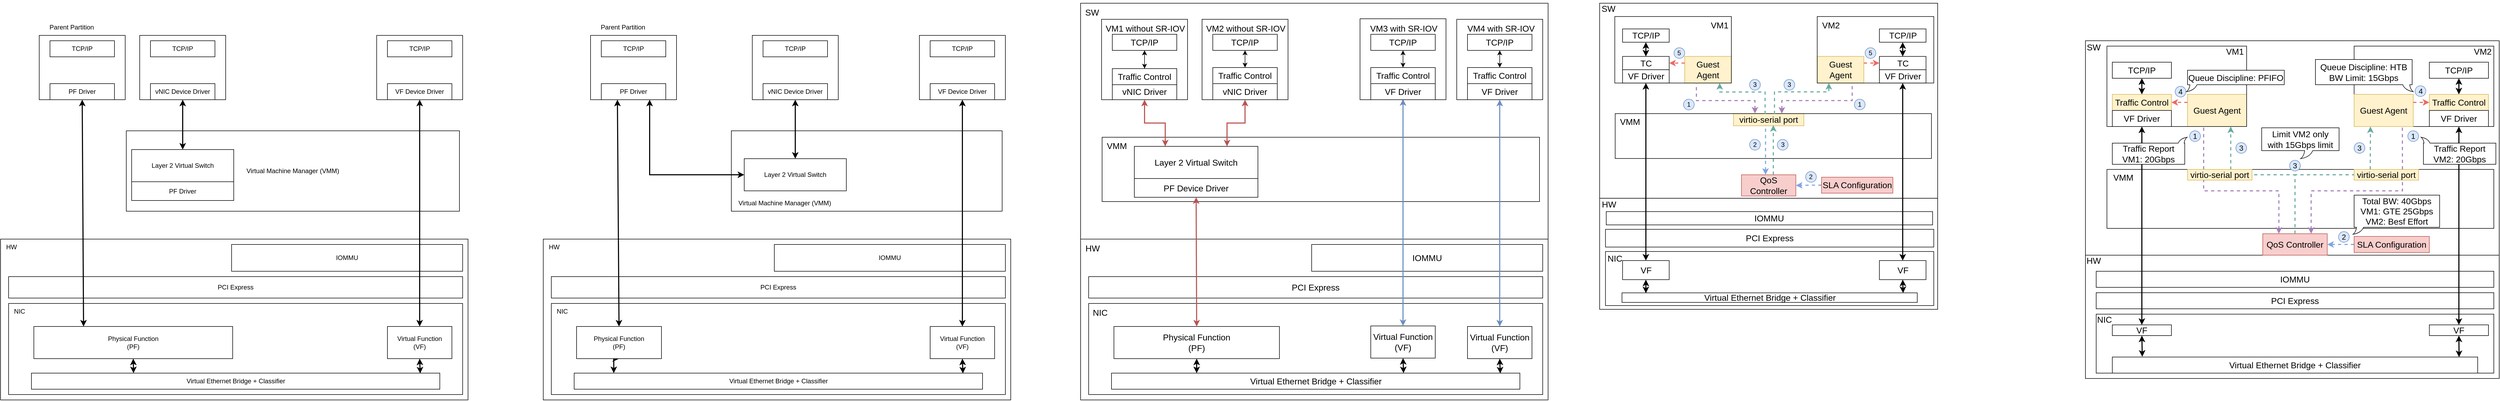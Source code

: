 <mxfile version="21.6.6" type="github">
  <diagram name="페이지-1" id="64NG9BpS-ZCnbfLsSaB-">
    <mxGraphModel dx="1389" dy="797" grid="1" gridSize="10" guides="1" tooltips="1" connect="1" arrows="1" fold="1" page="1" pageScale="1" pageWidth="827" pageHeight="1169" math="0" shadow="0">
      <root>
        <mxCell id="0" />
        <mxCell id="1" parent="0" />
        <mxCell id="I_I0a6FLS7b6R9FPe6SF-36" value="" style="rounded=0;whiteSpace=wrap;html=1;fontSize=16;container=0;" parent="1" vertex="1">
          <mxGeometry x="3920" y="390" width="770" height="400" as="geometry" />
        </mxCell>
        <mxCell id="I_I0a6FLS7b6R9FPe6SF-59" value="" style="rounded=0;whiteSpace=wrap;html=1;container=0;fontSize=16;fillColor=none;" parent="1" vertex="1">
          <mxGeometry x="4420" y="400" width="260" height="150" as="geometry" />
        </mxCell>
        <mxCell id="I_I0a6FLS7b6R9FPe6SF-73" value="" style="rounded=0;whiteSpace=wrap;html=1;container=0;fontSize=16;fillColor=none;" parent="1" vertex="1">
          <mxGeometry x="3960" y="630" width="720" height="110" as="geometry" />
        </mxCell>
        <mxCell id="fadfpUADI48K51AVFZXU-7" value="" style="group" vertex="1" connectable="0" parent="1">
          <mxGeometry x="3010" y="314.64" width="635" height="576.36" as="geometry" />
        </mxCell>
        <mxCell id="V--meJv0w2f8KCWXadES-179" value="" style="rounded=0;whiteSpace=wrap;html=1;fontSize=16;container=0;" parent="fadfpUADI48K51AVFZXU-7" vertex="1">
          <mxGeometry x="5.942" y="5.363" width="629.058" height="363.89" as="geometry" />
        </mxCell>
        <mxCell id="V--meJv0w2f8KCWXadES-225" value="virtio-serial port" style="rounded=0;whiteSpace=wrap;html=1;fillColor=#fff2cc;strokeColor=#d6b656;fontSize=16;container=0;" parent="fadfpUADI48K51AVFZXU-7" vertex="1">
          <mxGeometry x="254.95" y="211.29" width="131.05" height="22.71" as="geometry" />
        </mxCell>
        <mxCell id="V--meJv0w2f8KCWXadES-186" value="" style="rounded=0;whiteSpace=wrap;html=1;container=0;fontSize=16;fillColor=none;" parent="fadfpUADI48K51AVFZXU-7" vertex="1">
          <mxGeometry x="34.86" y="211.29" width="588.57" height="83.71" as="geometry" />
        </mxCell>
        <mxCell id="V--meJv0w2f8KCWXadES-227" value="Guest Agent" style="rounded=0;whiteSpace=wrap;html=1;fillColor=#fff2cc;strokeColor=#d6b656;fontSize=16;container=0;" parent="fadfpUADI48K51AVFZXU-7" vertex="1">
          <mxGeometry x="164.291" y="104.606" width="86.767" height="49.621" as="geometry" />
        </mxCell>
        <mxCell id="V--meJv0w2f8KCWXadES-228" value="Guest Agent" style="rounded=0;whiteSpace=wrap;html=1;fillColor=#fff2cc;strokeColor=#d6b656;fontSize=16;container=0;" parent="fadfpUADI48K51AVFZXU-7" vertex="1">
          <mxGeometry x="410.853" y="104.606" width="86.767" height="49.621" as="geometry" />
        </mxCell>
        <mxCell id="V--meJv0w2f8KCWXadES-199" value="" style="rounded=0;whiteSpace=wrap;html=1;container=0;fontSize=16;fillColor=none;" parent="fadfpUADI48K51AVFZXU-7" vertex="1">
          <mxGeometry x="410.853" y="30.174" width="216.916" height="124.053" as="geometry" />
        </mxCell>
        <mxCell id="V--meJv0w2f8KCWXadES-180" value="" style="rounded=0;whiteSpace=wrap;html=1;fontSize=16;container=0;fillColor=none;" parent="fadfpUADI48K51AVFZXU-7" vertex="1">
          <mxGeometry x="34.141" y="30.174" width="216.916" height="124.053" as="geometry" />
        </mxCell>
        <mxCell id="V--meJv0w2f8KCWXadES-185" value="" style="rounded=0;whiteSpace=wrap;html=1;fontSize=16;container=0;" parent="fadfpUADI48K51AVFZXU-7" vertex="1">
          <mxGeometry x="5.941" y="369.251" width="629.059" height="207.109" as="geometry" />
        </mxCell>
        <mxCell id="V--meJv0w2f8KCWXadES-205" value="PCI Express" style="rounded=0;whiteSpace=wrap;html=1;fontSize=16;container=0;" parent="fadfpUADI48K51AVFZXU-7" vertex="1">
          <mxGeometry x="16.788" y="427.145" width="610.981" height="33.081" as="geometry" />
        </mxCell>
        <mxCell id="V--meJv0w2f8KCWXadES-206" value="IOMMU" style="rounded=0;whiteSpace=wrap;html=1;fontSize=16;container=0;" parent="fadfpUADI48K51AVFZXU-7" vertex="1">
          <mxGeometry x="18.234" y="394.064" width="607.366" height="24.811" as="geometry" />
        </mxCell>
        <mxCell id="V--meJv0w2f8KCWXadES-212" value="HW" style="text;html=1;align=center;verticalAlign=middle;resizable=0;points=[];autosize=1;strokeColor=none;fillColor=none;fontSize=16;container=0;" parent="fadfpUADI48K51AVFZXU-7" vertex="1">
          <mxGeometry y="364.36" width="45" height="31" as="geometry" />
        </mxCell>
        <mxCell id="V--meJv0w2f8KCWXadES-181" value="TC" style="rounded=0;whiteSpace=wrap;html=1;fontSize=16;container=0;" parent="fadfpUADI48K51AVFZXU-7" vertex="1">
          <mxGeometry x="48.602" y="104.606" width="86.767" height="24.811" as="geometry" />
        </mxCell>
        <mxCell id="V--meJv0w2f8KCWXadES-182" value="TCP/IP" style="rounded=0;whiteSpace=wrap;html=1;fontSize=16;container=0;" parent="fadfpUADI48K51AVFZXU-7" vertex="1">
          <mxGeometry x="48.602" y="53.33" width="86.767" height="24.811" as="geometry" />
        </mxCell>
        <mxCell id="V--meJv0w2f8KCWXadES-183" value="SW" style="text;html=1;align=center;verticalAlign=middle;resizable=0;points=[];autosize=1;strokeColor=none;fillColor=none;fontSize=16;container=0;" parent="fadfpUADI48K51AVFZXU-7" vertex="1">
          <mxGeometry x="0.435" width="44" height="31" as="geometry" />
        </mxCell>
        <mxCell id="V--meJv0w2f8KCWXadES-184" value="" style="endArrow=classic;html=1;rounded=0;entryX=0.5;entryY=1;entryDx=0;entryDy=0;exitX=0.5;exitY=0;exitDx=0;exitDy=0;startArrow=classic;startFill=1;strokeWidth=2;fontSize=16;" parent="fadfpUADI48K51AVFZXU-7" source="V--meJv0w2f8KCWXadES-181" target="V--meJv0w2f8KCWXadES-182" edge="1">
          <mxGeometry width="50" height="50" relative="1" as="geometry">
            <mxPoint x="287.934" y="369.253" as="sourcePoint" />
            <mxPoint x="324.086" y="327.902" as="targetPoint" />
          </mxGeometry>
        </mxCell>
        <mxCell id="V--meJv0w2f8KCWXadES-223" value="QoS Controller" style="rounded=0;whiteSpace=wrap;html=1;fillColor=#f8cecc;strokeColor=#b85450;fontSize=16;container=0;" parent="fadfpUADI48K51AVFZXU-7" vertex="1">
          <mxGeometry x="269.86" y="325.42" width="101.23" height="39.58" as="geometry" />
        </mxCell>
        <mxCell id="V--meJv0w2f8KCWXadES-231" value="" style="edgeStyle=orthogonalEdgeStyle;rounded=0;orthogonalLoop=1;jettySize=auto;html=1;strokeColor=#7EA6E0;strokeWidth=2;dashed=1;fontSize=16;" parent="fadfpUADI48K51AVFZXU-7" source="V--meJv0w2f8KCWXadES-226" target="V--meJv0w2f8KCWXadES-223" edge="1">
          <mxGeometry relative="1" as="geometry" />
        </mxCell>
        <mxCell id="V--meJv0w2f8KCWXadES-226" value="SLA Configuration" style="rounded=0;whiteSpace=wrap;html=1;fillColor=#f8cecc;strokeColor=#b85450;fontSize=16;container=0;" parent="fadfpUADI48K51AVFZXU-7" vertex="1">
          <mxGeometry x="418.854" y="329.901" width="132.811" height="29.77" as="geometry" />
        </mxCell>
        <mxCell id="V--meJv0w2f8KCWXadES-229" value="VF Driver" style="rounded=0;whiteSpace=wrap;html=1;fontSize=16;container=0;" parent="fadfpUADI48K51AVFZXU-7" vertex="1">
          <mxGeometry x="48.602" y="129.416" width="86.767" height="24.811" as="geometry" />
        </mxCell>
        <mxCell id="V--meJv0w2f8KCWXadES-237" style="edgeStyle=orthogonalEdgeStyle;rounded=0;orthogonalLoop=1;jettySize=auto;html=1;exitX=0.442;exitY=-0.002;exitDx=0;exitDy=0;entryX=0.25;entryY=1;entryDx=0;entryDy=0;strokeColor=#A680B8;strokeWidth=2;dashed=1;startArrow=classic;startFill=1;fontSize=16;endArrow=none;endFill=0;exitPerimeter=0;" parent="fadfpUADI48K51AVFZXU-7" source="V--meJv0w2f8KCWXadES-186" target="V--meJv0w2f8KCWXadES-227" edge="1">
          <mxGeometry relative="1" as="geometry">
            <Array as="points">
              <mxPoint x="295" y="187" />
              <mxPoint x="186" y="187" />
            </Array>
          </mxGeometry>
        </mxCell>
        <mxCell id="V--meJv0w2f8KCWXadES-200" value="TC" style="rounded=0;whiteSpace=wrap;html=1;fontSize=16;container=0;" parent="fadfpUADI48K51AVFZXU-7" vertex="1">
          <mxGeometry x="526.542" y="104.606" width="86.767" height="24.811" as="geometry" />
        </mxCell>
        <mxCell id="V--meJv0w2f8KCWXadES-201" value="TCP/IP" style="rounded=0;whiteSpace=wrap;html=1;fontSize=16;container=0;" parent="fadfpUADI48K51AVFZXU-7" vertex="1">
          <mxGeometry x="526.542" y="53.33" width="86.767" height="24.811" as="geometry" />
        </mxCell>
        <mxCell id="V--meJv0w2f8KCWXadES-202" value="" style="endArrow=classic;html=1;rounded=0;entryX=0.5;entryY=1;entryDx=0;entryDy=0;exitX=0.5;exitY=0;exitDx=0;exitDy=0;startArrow=classic;startFill=1;strokeWidth=2;fontSize=16;" parent="fadfpUADI48K51AVFZXU-7" source="V--meJv0w2f8KCWXadES-200" target="V--meJv0w2f8KCWXadES-201" edge="1">
          <mxGeometry width="50" height="50" relative="1" as="geometry">
            <mxPoint x="113.677" y="129.416" as="sourcePoint" />
            <mxPoint x="113.677" y="88.065" as="targetPoint" />
          </mxGeometry>
        </mxCell>
        <mxCell id="V--meJv0w2f8KCWXadES-230" value="VF Driver" style="rounded=0;whiteSpace=wrap;html=1;fontSize=16;container=0;" parent="fadfpUADI48K51AVFZXU-7" vertex="1">
          <mxGeometry x="526.542" y="129.416" width="86.767" height="24.811" as="geometry" />
        </mxCell>
        <mxCell id="V--meJv0w2f8KCWXadES-235" style="edgeStyle=orthogonalEdgeStyle;rounded=0;orthogonalLoop=1;jettySize=auto;html=1;exitX=0.527;exitY=0;exitDx=0;exitDy=0;entryX=0.75;entryY=1;entryDx=0;entryDy=0;strokeColor=#A680B8;strokeWidth=2;dashed=1;startArrow=classic;startFill=1;fontSize=16;endArrow=none;endFill=0;exitPerimeter=0;" parent="fadfpUADI48K51AVFZXU-7" source="V--meJv0w2f8KCWXadES-186" target="V--meJv0w2f8KCWXadES-228" edge="1">
          <mxGeometry relative="1" as="geometry">
            <Array as="points">
              <mxPoint x="345" y="187" />
              <mxPoint x="476" y="187" />
            </Array>
          </mxGeometry>
        </mxCell>
        <mxCell id="V--meJv0w2f8KCWXadES-238" value="" style="endArrow=classic;html=1;rounded=0;entryX=1;entryY=0.5;entryDx=0;entryDy=0;exitX=0;exitY=0.25;exitDx=0;exitDy=0;strokeColor=#EA6B66;dashed=1;strokeWidth=2;fontSize=16;" parent="fadfpUADI48K51AVFZXU-7" source="V--meJv0w2f8KCWXadES-227" target="V--meJv0w2f8KCWXadES-181" edge="1">
          <mxGeometry width="50" height="50" relative="1" as="geometry">
            <mxPoint x="226.474" y="391.583" as="sourcePoint" />
            <mxPoint x="262.627" y="350.231" as="targetPoint" />
            <Array as="points">
              <mxPoint x="149.107" y="117.011" />
            </Array>
          </mxGeometry>
        </mxCell>
        <mxCell id="V--meJv0w2f8KCWXadES-239" value="" style="endArrow=classic;html=1;rounded=0;entryX=0;entryY=0.5;entryDx=0;entryDy=0;exitX=1;exitY=0.25;exitDx=0;exitDy=0;strokeColor=#EA6B66;dashed=1;strokeWidth=2;fontSize=16;" parent="fadfpUADI48K51AVFZXU-7" source="V--meJv0w2f8KCWXadES-228" target="V--meJv0w2f8KCWXadES-200" edge="1">
          <mxGeometry width="50" height="50" relative="1" as="geometry">
            <mxPoint x="171.522" y="150.092" as="sourcePoint" />
            <mxPoint x="142.6" y="125.281" as="targetPoint" />
            <Array as="points">
              <mxPoint x="512.081" y="117.011" />
            </Array>
          </mxGeometry>
        </mxCell>
        <mxCell id="I_I0a6FLS7b6R9FPe6SF-1" value="VM1&amp;nbsp;" style="text;html=1;align=center;verticalAlign=middle;resizable=0;points=[];autosize=1;strokeColor=none;fillColor=none;fontSize=16;container=0;" parent="fadfpUADI48K51AVFZXU-7" vertex="1">
          <mxGeometry x="203.215" y="31.001" width="55" height="31" as="geometry" />
        </mxCell>
        <mxCell id="I_I0a6FLS7b6R9FPe6SF-2" value="VM2" style="text;html=1;align=center;verticalAlign=middle;resizable=0;points=[];autosize=1;strokeColor=none;fillColor=none;fontSize=16;container=0;" parent="fadfpUADI48K51AVFZXU-7" vertex="1">
          <mxGeometry x="410.851" y="30.997" width="51" height="31" as="geometry" />
        </mxCell>
        <mxCell id="I_I0a6FLS7b6R9FPe6SF-18" style="edgeStyle=orthogonalEdgeStyle;rounded=0;orthogonalLoop=1;jettySize=auto;html=1;exitX=0.474;exitY=0.009;exitDx=0;exitDy=0;entryX=0.75;entryY=1;entryDx=0;entryDy=0;strokeColor=#67AB9F;strokeWidth=2;dashed=1;startArrow=none;startFill=0;fontSize=16;endArrow=classic;endFill=1;exitPerimeter=0;" parent="fadfpUADI48K51AVFZXU-7" source="V--meJv0w2f8KCWXadES-186" target="V--meJv0w2f8KCWXadES-227" edge="1">
          <mxGeometry relative="1" as="geometry">
            <mxPoint x="360.239" y="203.848" as="sourcePoint" />
            <mxPoint x="468.697" y="170.767" as="targetPoint" />
            <Array as="points">
              <mxPoint x="314" y="171" />
              <mxPoint x="229" y="171" />
            </Array>
          </mxGeometry>
        </mxCell>
        <mxCell id="I_I0a6FLS7b6R9FPe6SF-20" style="edgeStyle=orthogonalEdgeStyle;rounded=0;orthogonalLoop=1;jettySize=auto;html=1;entryX=0.25;entryY=1;entryDx=0;entryDy=0;strokeColor=#67AB9F;strokeWidth=2;dashed=1;startArrow=none;startFill=0;fontSize=16;endArrow=classic;endFill=1;" parent="fadfpUADI48K51AVFZXU-7" target="V--meJv0w2f8KCWXadES-228" edge="1">
          <mxGeometry relative="1" as="geometry">
            <mxPoint x="331.317" y="212.119" as="sourcePoint" />
            <mxPoint x="483.158" y="162.497" as="targetPoint" />
            <Array as="points">
              <mxPoint x="331.317" y="170.767" />
              <mxPoint x="432.545" y="170.767" />
            </Array>
          </mxGeometry>
        </mxCell>
        <mxCell id="I_I0a6FLS7b6R9FPe6SF-22" value="1" style="ellipse;whiteSpace=wrap;html=1;aspect=fixed;fillColor=#dae8fc;strokeColor=#6c8ebf;container=0;" parent="fadfpUADI48K51AVFZXU-7" vertex="1">
          <mxGeometry x="161.998" y="184.359" width="20" height="20" as="geometry" />
        </mxCell>
        <mxCell id="I_I0a6FLS7b6R9FPe6SF-23" value="1" style="ellipse;whiteSpace=wrap;html=1;aspect=fixed;fillColor=#dae8fc;strokeColor=#6c8ebf;container=0;" parent="fadfpUADI48K51AVFZXU-7" vertex="1">
          <mxGeometry x="480.003" y="184.359" width="20" height="20" as="geometry" />
        </mxCell>
        <mxCell id="I_I0a6FLS7b6R9FPe6SF-29" value="2" style="ellipse;whiteSpace=wrap;html=1;aspect=fixed;fillColor=#dae8fc;strokeColor=#6c8ebf;container=0;" parent="fadfpUADI48K51AVFZXU-7" vertex="1">
          <mxGeometry x="389.269" y="319.36" width="20" height="20" as="geometry" />
        </mxCell>
        <mxCell id="I_I0a6FLS7b6R9FPe6SF-31" value="3" style="ellipse;whiteSpace=wrap;html=1;aspect=fixed;fillColor=#dae8fc;strokeColor=#6c8ebf;container=0;" parent="fadfpUADI48K51AVFZXU-7" vertex="1">
          <mxGeometry x="284.997" y="147.459" width="20" height="20" as="geometry" />
        </mxCell>
        <mxCell id="I_I0a6FLS7b6R9FPe6SF-32" value="3" style="ellipse;whiteSpace=wrap;html=1;aspect=fixed;fillColor=#dae8fc;strokeColor=#6c8ebf;container=0;" parent="fadfpUADI48K51AVFZXU-7" vertex="1">
          <mxGeometry x="349.004" y="147.459" width="20" height="20" as="geometry" />
        </mxCell>
        <mxCell id="I_I0a6FLS7b6R9FPe6SF-33" value="5" style="ellipse;whiteSpace=wrap;html=1;aspect=fixed;fillColor=#dae8fc;strokeColor=#6c8ebf;container=0;" parent="fadfpUADI48K51AVFZXU-7" vertex="1">
          <mxGeometry x="144.295" y="88.355" width="20" height="20" as="geometry" />
        </mxCell>
        <mxCell id="I_I0a6FLS7b6R9FPe6SF-34" value="5" style="ellipse;whiteSpace=wrap;html=1;aspect=fixed;fillColor=#dae8fc;strokeColor=#6c8ebf;container=0;" parent="fadfpUADI48K51AVFZXU-7" vertex="1">
          <mxGeometry x="500.005" y="88.355" width="20" height="20" as="geometry" />
        </mxCell>
        <mxCell id="V--meJv0w2f8KCWXadES-224" value="VMM" style="text;html=1;align=center;verticalAlign=middle;resizable=0;points=[];autosize=1;strokeColor=none;fillColor=none;fontSize=16;container=0;" parent="fadfpUADI48K51AVFZXU-7" vertex="1">
          <mxGeometry x="34.864" y="211.292" width="55" height="31" as="geometry" />
        </mxCell>
        <mxCell id="I_I0a6FLS7b6R9FPe6SF-28" value="2" style="ellipse;whiteSpace=wrap;html=1;aspect=fixed;fillColor=#dae8fc;strokeColor=#6c8ebf;container=0;" parent="fadfpUADI48K51AVFZXU-7" vertex="1">
          <mxGeometry x="285.003" y="259.363" width="20" height="20" as="geometry" />
        </mxCell>
        <mxCell id="I_I0a6FLS7b6R9FPe6SF-30" value="3" style="ellipse;whiteSpace=wrap;html=1;aspect=fixed;fillColor=#dae8fc;strokeColor=#6c8ebf;container=0;" parent="fadfpUADI48K51AVFZXU-7" vertex="1">
          <mxGeometry x="336.62" y="259.361" width="20" height="20" as="geometry" />
        </mxCell>
        <mxCell id="V--meJv0w2f8KCWXadES-232" style="edgeStyle=orthogonalEdgeStyle;rounded=0;orthogonalLoop=1;jettySize=auto;html=1;exitX=0.25;exitY=0;exitDx=0;exitDy=0;strokeColor=#67AB9F;strokeWidth=2;dashed=1;startArrow=none;startFill=0;fontSize=16;endArrow=classic;endFill=1;" parent="fadfpUADI48K51AVFZXU-7" edge="1">
          <mxGeometry relative="1" as="geometry">
            <mxPoint x="329.148" y="325.421" as="sourcePoint" />
            <mxPoint x="329.148" y="232.794" as="targetPoint" />
          </mxGeometry>
        </mxCell>
        <mxCell id="I_I0a6FLS7b6R9FPe6SF-14" style="edgeStyle=orthogonalEdgeStyle;rounded=0;orthogonalLoop=1;jettySize=auto;html=1;exitX=0.75;exitY=0;exitDx=0;exitDy=0;strokeColor=#7EA6E0;strokeWidth=2;dashed=1;startArrow=classic;startFill=1;fontSize=16;endArrow=none;endFill=0;" parent="fadfpUADI48K51AVFZXU-7" edge="1">
          <mxGeometry relative="1" as="geometry">
            <mxPoint x="314.687" y="325.421" as="sourcePoint" />
            <mxPoint x="314.687" y="232.794" as="targetPoint" />
          </mxGeometry>
        </mxCell>
        <mxCell id="fadfpUADI48K51AVFZXU-4" value="" style="group" vertex="1" connectable="0" parent="fadfpUADI48K51AVFZXU-7">
          <mxGeometry x="15.344" y="468.501" width="612.427" height="100.859" as="geometry" />
        </mxCell>
        <mxCell id="V--meJv0w2f8KCWXadES-193" value="" style="rounded=0;whiteSpace=wrap;html=1;fixDash=0;fontSize=16;container=0;" parent="fadfpUADI48K51AVFZXU-4" vertex="1">
          <mxGeometry x="1.446" width="610.981" height="100.859" as="geometry" />
        </mxCell>
        <mxCell id="V--meJv0w2f8KCWXadES-194" value="Virtual Ethernet Bridge + Classifier" style="rounded=0;whiteSpace=wrap;html=1;fontSize=16;container=0;" parent="fadfpUADI48K51AVFZXU-4" vertex="1">
          <mxGeometry x="32.176" y="77.128" width="549.521" height="17.799" as="geometry" />
        </mxCell>
        <mxCell id="V--meJv0w2f8KCWXadES-195" value="VF" style="rounded=0;whiteSpace=wrap;html=1;fontSize=16;container=0;" parent="fadfpUADI48K51AVFZXU-4" vertex="1">
          <mxGeometry x="511.199" y="16.903" width="86.767" height="35.597" as="geometry" />
        </mxCell>
        <mxCell id="V--meJv0w2f8KCWXadES-204" value="" style="endArrow=classic;startArrow=classic;html=1;rounded=0;exitX=0.952;exitY=0.017;exitDx=0;exitDy=0;exitPerimeter=0;entryX=0.5;entryY=1;entryDx=0;entryDy=0;strokeWidth=2;fontSize=16;" parent="fadfpUADI48K51AVFZXU-4" source="V--meJv0w2f8KCWXadES-194" target="V--meJv0w2f8KCWXadES-195" edge="1">
          <mxGeometry width="50" height="50" relative="1" as="geometry">
            <mxPoint x="337.666" y="-118.658" as="sourcePoint" />
            <mxPoint x="373.819" y="-148.323" as="targetPoint" />
          </mxGeometry>
        </mxCell>
        <mxCell id="V--meJv0w2f8KCWXadES-208" value="NIC" style="text;html=1;align=center;verticalAlign=middle;resizable=0;points=[];autosize=1;strokeColor=none;fillColor=none;fontSize=16;container=0;" parent="fadfpUADI48K51AVFZXU-4" vertex="1">
          <mxGeometry x="-4.036" y="-3.137" width="46" height="31" as="geometry" />
        </mxCell>
        <mxCell id="V--meJv0w2f8KCWXadES-218" value="VF" style="rounded=0;whiteSpace=wrap;html=1;fontSize=16;container=0;" parent="fadfpUADI48K51AVFZXU-4" vertex="1">
          <mxGeometry x="33.261" y="16.903" width="86.767" height="35.597" as="geometry" />
        </mxCell>
        <mxCell id="V--meJv0w2f8KCWXadES-219" value="" style="endArrow=classic;startArrow=classic;html=1;rounded=0;exitX=0.952;exitY=0.017;exitDx=0;exitDy=0;exitPerimeter=0;entryX=0.5;entryY=1;entryDx=0;entryDy=0;strokeWidth=2;fontSize=16;" parent="fadfpUADI48K51AVFZXU-4" edge="1" target="V--meJv0w2f8KCWXadES-218">
          <mxGeometry width="50" height="50" relative="1" as="geometry">
            <mxPoint x="76.644" y="77.721" as="sourcePoint" />
            <mxPoint x="75.921" y="61.109" as="targetPoint" />
          </mxGeometry>
        </mxCell>
        <mxCell id="V--meJv0w2f8KCWXadES-207" value="" style="endArrow=classic;startArrow=classic;html=1;rounded=0;exitX=0.5;exitY=0;exitDx=0;exitDy=0;strokeWidth=2;entryX=0.5;entryY=1;entryDx=0;entryDy=0;startFill=1;fontSize=16;" parent="fadfpUADI48K51AVFZXU-7" source="V--meJv0w2f8KCWXadES-195" target="V--meJv0w2f8KCWXadES-230" edge="1">
          <mxGeometry width="50" height="50" relative="1" as="geometry">
            <mxPoint x="483.158" y="145.957" as="sourcePoint" />
            <mxPoint x="678.383" y="195.578" as="targetPoint" />
          </mxGeometry>
        </mxCell>
        <mxCell id="V--meJv0w2f8KCWXadES-220" value="" style="endArrow=classic;startArrow=classic;html=1;rounded=0;entryX=0.5;entryY=1;entryDx=0;entryDy=0;exitX=0.5;exitY=0;exitDx=0;exitDy=0;strokeWidth=2;startFill=1;fontSize=16;" parent="fadfpUADI48K51AVFZXU-7" source="V--meJv0w2f8KCWXadES-218" target="V--meJv0w2f8KCWXadES-229" edge="1">
          <mxGeometry width="50" height="50" relative="1" as="geometry">
            <mxPoint x="353.009" y="145.13" as="sourcePoint" />
            <mxPoint x="439.775" y="153.4" as="targetPoint" />
          </mxGeometry>
        </mxCell>
        <mxCell id="V--meJv0w2f8KCWXadES-172" value="" style="rounded=0;whiteSpace=wrap;html=1;container=0;fontSize=16;" parent="1" vertex="1">
          <mxGeometry x="2050" y="320" width="870" height="440" as="geometry" />
        </mxCell>
        <mxCell id="NXMj8B4He7Qqxr7nqvNF-1" value="" style="rounded=0;whiteSpace=wrap;html=1;" parent="1" vertex="1">
          <mxGeometry x="40" y="760" width="870" height="300" as="geometry" />
        </mxCell>
        <mxCell id="NXMj8B4He7Qqxr7nqvNF-2" value="Virtual Machine Manager (VMM)" style="rounded=0;whiteSpace=wrap;html=1;" parent="1" vertex="1">
          <mxGeometry x="274" y="558" width="620" height="150" as="geometry" />
        </mxCell>
        <mxCell id="NXMj8B4He7Qqxr7nqvNF-6" value="" style="group" parent="1" vertex="1" connectable="0">
          <mxGeometry x="112" y="380" width="160" height="120" as="geometry" />
        </mxCell>
        <mxCell id="NXMj8B4He7Qqxr7nqvNF-3" value="" style="rounded=0;whiteSpace=wrap;html=1;" parent="NXMj8B4He7Qqxr7nqvNF-6" vertex="1">
          <mxGeometry width="160" height="120" as="geometry" />
        </mxCell>
        <mxCell id="NXMj8B4He7Qqxr7nqvNF-5" value="PF Driver" style="rounded=0;whiteSpace=wrap;html=1;" parent="NXMj8B4He7Qqxr7nqvNF-6" vertex="1">
          <mxGeometry x="20" y="90" width="120" height="30" as="geometry" />
        </mxCell>
        <mxCell id="V--meJv0w2f8KCWXadES-37" value="TCP/IP" style="rounded=0;whiteSpace=wrap;html=1;" parent="NXMj8B4He7Qqxr7nqvNF-6" vertex="1">
          <mxGeometry x="20" y="10" width="120" height="30" as="geometry" />
        </mxCell>
        <mxCell id="NXMj8B4He7Qqxr7nqvNF-35" value="" style="group" parent="1" vertex="1" connectable="0">
          <mxGeometry x="299" y="380" width="160" height="120" as="geometry" />
        </mxCell>
        <mxCell id="NXMj8B4He7Qqxr7nqvNF-36" value="" style="rounded=0;whiteSpace=wrap;html=1;" parent="NXMj8B4He7Qqxr7nqvNF-35" vertex="1">
          <mxGeometry width="160" height="120" as="geometry" />
        </mxCell>
        <mxCell id="NXMj8B4He7Qqxr7nqvNF-37" value="vNIC Device Driver" style="rounded=0;whiteSpace=wrap;html=1;" parent="NXMj8B4He7Qqxr7nqvNF-35" vertex="1">
          <mxGeometry x="20" y="90" width="120" height="30" as="geometry" />
        </mxCell>
        <mxCell id="V--meJv0w2f8KCWXadES-38" value="TCP/IP" style="rounded=0;whiteSpace=wrap;html=1;" parent="NXMj8B4He7Qqxr7nqvNF-35" vertex="1">
          <mxGeometry x="20" y="10" width="120" height="30" as="geometry" />
        </mxCell>
        <mxCell id="NXMj8B4He7Qqxr7nqvNF-38" value="Parent Partition" style="text;html=1;align=center;verticalAlign=middle;resizable=0;points=[];autosize=1;strokeColor=none;fillColor=none;" parent="1" vertex="1">
          <mxGeometry x="117" y="350" width="110" height="30" as="geometry" />
        </mxCell>
        <mxCell id="V--meJv0w2f8KCWXadES-1" value="" style="rounded=0;whiteSpace=wrap;html=1;fixDash=0;" parent="1" vertex="1">
          <mxGeometry x="55" y="880" width="845" height="170" as="geometry" />
        </mxCell>
        <mxCell id="V--meJv0w2f8KCWXadES-2" value="Virtual Ethernet Bridge + Classifier" style="rounded=0;whiteSpace=wrap;html=1;" parent="1" vertex="1">
          <mxGeometry x="97.5" y="1010" width="760" height="30" as="geometry" />
        </mxCell>
        <mxCell id="V--meJv0w2f8KCWXadES-4" value="Virtual Function&lt;br&gt;(VF)" style="rounded=0;whiteSpace=wrap;html=1;" parent="1" vertex="1">
          <mxGeometry x="760" y="923" width="120" height="60" as="geometry" />
        </mxCell>
        <mxCell id="V--meJv0w2f8KCWXadES-26" style="edgeStyle=orthogonalEdgeStyle;rounded=0;orthogonalLoop=1;jettySize=auto;html=1;startArrow=classic;startFill=1;strokeWidth=2;exitX=0.5;exitY=1;exitDx=0;exitDy=0;entryX=0.25;entryY=0;entryDx=0;entryDy=0;" parent="1" source="V--meJv0w2f8KCWXadES-6" target="V--meJv0w2f8KCWXadES-2" edge="1">
          <mxGeometry relative="1" as="geometry">
            <mxPoint x="80" y="510" as="sourcePoint" />
            <mxPoint x="550" y="660" as="targetPoint" />
          </mxGeometry>
        </mxCell>
        <mxCell id="V--meJv0w2f8KCWXadES-6" value="Physical Function&lt;br&gt;(PF)" style="rounded=0;whiteSpace=wrap;html=1;" parent="1" vertex="1">
          <mxGeometry x="102" y="923" width="370" height="60" as="geometry" />
        </mxCell>
        <mxCell id="V--meJv0w2f8KCWXadES-14" value="" style="group" parent="1" vertex="1" connectable="0">
          <mxGeometry x="730" y="380" width="160" height="120" as="geometry" />
        </mxCell>
        <mxCell id="NXMj8B4He7Qqxr7nqvNF-33" value="" style="rounded=0;whiteSpace=wrap;html=1;" parent="V--meJv0w2f8KCWXadES-14" vertex="1">
          <mxGeometry x="10" width="160" height="120" as="geometry" />
        </mxCell>
        <mxCell id="NXMj8B4He7Qqxr7nqvNF-27" value="VF Device Driver" style="rounded=0;whiteSpace=wrap;html=1;" parent="V--meJv0w2f8KCWXadES-14" vertex="1">
          <mxGeometry x="30" y="90" width="120" height="30" as="geometry" />
        </mxCell>
        <mxCell id="V--meJv0w2f8KCWXadES-39" value="TCP/IP" style="rounded=0;whiteSpace=wrap;html=1;" parent="V--meJv0w2f8KCWXadES-14" vertex="1">
          <mxGeometry x="30" y="10" width="120" height="30" as="geometry" />
        </mxCell>
        <mxCell id="V--meJv0w2f8KCWXadES-21" style="edgeStyle=orthogonalEdgeStyle;rounded=0;orthogonalLoop=1;jettySize=auto;html=1;exitX=0.5;exitY=1;exitDx=0;exitDy=0;entryX=0.5;entryY=0;entryDx=0;entryDy=0;startArrow=classic;startFill=1;strokeWidth=2;" parent="1" source="NXMj8B4He7Qqxr7nqvNF-37" target="V--meJv0w2f8KCWXadES-27" edge="1">
          <mxGeometry relative="1" as="geometry" />
        </mxCell>
        <mxCell id="V--meJv0w2f8KCWXadES-22" value="" style="endArrow=classic;startArrow=classic;html=1;rounded=0;exitX=0.952;exitY=0.017;exitDx=0;exitDy=0;exitPerimeter=0;entryX=0.5;entryY=1;entryDx=0;entryDy=0;strokeWidth=2;" parent="1" source="V--meJv0w2f8KCWXadES-2" target="V--meJv0w2f8KCWXadES-4" edge="1">
          <mxGeometry width="50" height="50" relative="1" as="geometry">
            <mxPoint x="520" y="680" as="sourcePoint" />
            <mxPoint x="570" y="630" as="targetPoint" />
          </mxGeometry>
        </mxCell>
        <mxCell id="V--meJv0w2f8KCWXadES-23" value="PCI Express" style="rounded=0;whiteSpace=wrap;html=1;" parent="1" vertex="1">
          <mxGeometry x="55" y="830" width="845" height="40" as="geometry" />
        </mxCell>
        <mxCell id="V--meJv0w2f8KCWXadES-24" value="IOMMU" style="rounded=0;whiteSpace=wrap;html=1;" parent="1" vertex="1">
          <mxGeometry x="470" y="770" width="430" height="50" as="geometry" />
        </mxCell>
        <mxCell id="V--meJv0w2f8KCWXadES-18" value="" style="endArrow=classic;startArrow=classic;html=1;rounded=0;entryX=0.5;entryY=1;entryDx=0;entryDy=0;exitX=0.5;exitY=0;exitDx=0;exitDy=0;strokeWidth=2;" parent="1" source="V--meJv0w2f8KCWXadES-4" target="NXMj8B4He7Qqxr7nqvNF-27" edge="1">
          <mxGeometry width="50" height="50" relative="1" as="geometry">
            <mxPoint x="700" y="490" as="sourcePoint" />
            <mxPoint x="820" y="380" as="targetPoint" />
          </mxGeometry>
        </mxCell>
        <mxCell id="V--meJv0w2f8KCWXadES-25" value="NIC" style="text;html=1;align=center;verticalAlign=middle;resizable=0;points=[];autosize=1;strokeColor=none;fillColor=none;" parent="1" vertex="1">
          <mxGeometry x="55" y="880" width="40" height="30" as="geometry" />
        </mxCell>
        <mxCell id="V--meJv0w2f8KCWXadES-27" value="Layer 2 Virtual Switch" style="rounded=0;whiteSpace=wrap;html=1;" parent="1" vertex="1">
          <mxGeometry x="284" y="593" width="190" height="60" as="geometry" />
        </mxCell>
        <mxCell id="V--meJv0w2f8KCWXadES-28" value="PF Driver" style="rounded=0;whiteSpace=wrap;html=1;" parent="1" vertex="1">
          <mxGeometry x="284" y="653" width="190" height="35" as="geometry" />
        </mxCell>
        <mxCell id="V--meJv0w2f8KCWXadES-30" value="" style="endArrow=classic;startArrow=classic;html=1;rounded=0;entryX=0.5;entryY=1;entryDx=0;entryDy=0;exitX=0.25;exitY=0;exitDx=0;exitDy=0;strokeWidth=2;" parent="1" source="V--meJv0w2f8KCWXadES-6" target="NXMj8B4He7Qqxr7nqvNF-5" edge="1">
          <mxGeometry width="50" height="50" relative="1" as="geometry">
            <mxPoint x="520" y="680" as="sourcePoint" />
            <mxPoint x="570" y="630" as="targetPoint" />
          </mxGeometry>
        </mxCell>
        <mxCell id="V--meJv0w2f8KCWXadES-32" value="HW" style="text;html=1;align=center;verticalAlign=middle;resizable=0;points=[];autosize=1;strokeColor=none;fillColor=none;" parent="1" vertex="1">
          <mxGeometry x="40" y="760" width="40" height="30" as="geometry" />
        </mxCell>
        <mxCell id="V--meJv0w2f8KCWXadES-73" value="" style="rounded=0;whiteSpace=wrap;html=1;" parent="1" vertex="1">
          <mxGeometry x="1050" y="760" width="870" height="300" as="geometry" />
        </mxCell>
        <mxCell id="V--meJv0w2f8KCWXadES-74" value="" style="rounded=0;whiteSpace=wrap;html=1;" parent="1" vertex="1">
          <mxGeometry x="1400" y="558" width="504" height="150" as="geometry" />
        </mxCell>
        <mxCell id="V--meJv0w2f8KCWXadES-75" value="" style="group" parent="1" vertex="1" connectable="0">
          <mxGeometry x="1138" y="380" width="160" height="120" as="geometry" />
        </mxCell>
        <mxCell id="V--meJv0w2f8KCWXadES-76" value="" style="rounded=0;whiteSpace=wrap;html=1;" parent="V--meJv0w2f8KCWXadES-75" vertex="1">
          <mxGeometry width="160" height="120" as="geometry" />
        </mxCell>
        <mxCell id="V--meJv0w2f8KCWXadES-77" value="PF Driver" style="rounded=0;whiteSpace=wrap;html=1;" parent="V--meJv0w2f8KCWXadES-75" vertex="1">
          <mxGeometry x="20" y="90" width="120" height="30" as="geometry" />
        </mxCell>
        <mxCell id="V--meJv0w2f8KCWXadES-78" value="TCP/IP" style="rounded=0;whiteSpace=wrap;html=1;" parent="V--meJv0w2f8KCWXadES-75" vertex="1">
          <mxGeometry x="20" y="10" width="120" height="30" as="geometry" />
        </mxCell>
        <mxCell id="V--meJv0w2f8KCWXadES-79" value="" style="group" parent="1" vertex="1" connectable="0">
          <mxGeometry x="1439" y="380" width="160" height="120" as="geometry" />
        </mxCell>
        <mxCell id="V--meJv0w2f8KCWXadES-80" value="" style="rounded=0;whiteSpace=wrap;html=1;" parent="V--meJv0w2f8KCWXadES-79" vertex="1">
          <mxGeometry width="160" height="120" as="geometry" />
        </mxCell>
        <mxCell id="V--meJv0w2f8KCWXadES-81" value="vNIC Device Driver" style="rounded=0;whiteSpace=wrap;html=1;" parent="V--meJv0w2f8KCWXadES-79" vertex="1">
          <mxGeometry x="20" y="90" width="120" height="30" as="geometry" />
        </mxCell>
        <mxCell id="V--meJv0w2f8KCWXadES-82" value="TCP/IP" style="rounded=0;whiteSpace=wrap;html=1;" parent="V--meJv0w2f8KCWXadES-79" vertex="1">
          <mxGeometry x="20" y="10" width="120" height="30" as="geometry" />
        </mxCell>
        <mxCell id="V--meJv0w2f8KCWXadES-83" value="Parent Partition" style="text;html=1;align=center;verticalAlign=middle;resizable=0;points=[];autosize=1;strokeColor=none;fillColor=none;" parent="1" vertex="1">
          <mxGeometry x="1143" y="350" width="110" height="30" as="geometry" />
        </mxCell>
        <mxCell id="V--meJv0w2f8KCWXadES-84" value="" style="rounded=0;whiteSpace=wrap;html=1;fixDash=0;" parent="1" vertex="1">
          <mxGeometry x="1065" y="880" width="845" height="170" as="geometry" />
        </mxCell>
        <mxCell id="V--meJv0w2f8KCWXadES-85" value="Virtual Ethernet Bridge + Classifier" style="rounded=0;whiteSpace=wrap;html=1;" parent="1" vertex="1">
          <mxGeometry x="1107.5" y="1010" width="760" height="30" as="geometry" />
        </mxCell>
        <mxCell id="V--meJv0w2f8KCWXadES-86" value="Virtual Function&lt;br&gt;(VF)" style="rounded=0;whiteSpace=wrap;html=1;" parent="1" vertex="1">
          <mxGeometry x="1770" y="923" width="120" height="60" as="geometry" />
        </mxCell>
        <mxCell id="V--meJv0w2f8KCWXadES-87" style="edgeStyle=orthogonalEdgeStyle;rounded=0;orthogonalLoop=1;jettySize=auto;html=1;startArrow=classic;startFill=1;strokeWidth=2;exitX=0.5;exitY=1;exitDx=0;exitDy=0;entryX=0.097;entryY=0;entryDx=0;entryDy=0;entryPerimeter=0;" parent="1" source="V--meJv0w2f8KCWXadES-88" target="V--meJv0w2f8KCWXadES-85" edge="1">
          <mxGeometry relative="1" as="geometry">
            <mxPoint x="1090" y="510" as="sourcePoint" />
            <mxPoint x="1560" y="660" as="targetPoint" />
          </mxGeometry>
        </mxCell>
        <mxCell id="V--meJv0w2f8KCWXadES-88" value="Physical Function&lt;br&gt;(PF)" style="rounded=0;whiteSpace=wrap;html=1;" parent="1" vertex="1">
          <mxGeometry x="1112" y="923" width="158" height="60" as="geometry" />
        </mxCell>
        <mxCell id="V--meJv0w2f8KCWXadES-89" value="" style="group" parent="1" vertex="1" connectable="0">
          <mxGeometry x="1740" y="380" width="160" height="120" as="geometry" />
        </mxCell>
        <mxCell id="V--meJv0w2f8KCWXadES-90" value="" style="rounded=0;whiteSpace=wrap;html=1;" parent="V--meJv0w2f8KCWXadES-89" vertex="1">
          <mxGeometry x="10" width="160" height="120" as="geometry" />
        </mxCell>
        <mxCell id="V--meJv0w2f8KCWXadES-91" value="VF Device Driver" style="rounded=0;whiteSpace=wrap;html=1;" parent="V--meJv0w2f8KCWXadES-89" vertex="1">
          <mxGeometry x="30" y="90" width="120" height="30" as="geometry" />
        </mxCell>
        <mxCell id="V--meJv0w2f8KCWXadES-92" value="TCP/IP" style="rounded=0;whiteSpace=wrap;html=1;" parent="V--meJv0w2f8KCWXadES-89" vertex="1">
          <mxGeometry x="30" y="10" width="120" height="30" as="geometry" />
        </mxCell>
        <mxCell id="V--meJv0w2f8KCWXadES-93" style="edgeStyle=orthogonalEdgeStyle;rounded=0;orthogonalLoop=1;jettySize=auto;html=1;exitX=0.5;exitY=1;exitDx=0;exitDy=0;entryX=0.5;entryY=0;entryDx=0;entryDy=0;startArrow=classic;startFill=1;strokeWidth=2;" parent="1" source="V--meJv0w2f8KCWXadES-81" target="V--meJv0w2f8KCWXadES-99" edge="1">
          <mxGeometry relative="1" as="geometry" />
        </mxCell>
        <mxCell id="V--meJv0w2f8KCWXadES-94" value="" style="endArrow=classic;startArrow=classic;html=1;rounded=0;exitX=0.952;exitY=0.017;exitDx=0;exitDy=0;exitPerimeter=0;entryX=0.5;entryY=1;entryDx=0;entryDy=0;strokeWidth=2;" parent="1" source="V--meJv0w2f8KCWXadES-85" target="V--meJv0w2f8KCWXadES-86" edge="1">
          <mxGeometry width="50" height="50" relative="1" as="geometry">
            <mxPoint x="1530" y="680" as="sourcePoint" />
            <mxPoint x="1580" y="630" as="targetPoint" />
          </mxGeometry>
        </mxCell>
        <mxCell id="V--meJv0w2f8KCWXadES-95" value="PCI Express" style="rounded=0;whiteSpace=wrap;html=1;" parent="1" vertex="1">
          <mxGeometry x="1065" y="830" width="845" height="40" as="geometry" />
        </mxCell>
        <mxCell id="V--meJv0w2f8KCWXadES-96" value="IOMMU" style="rounded=0;whiteSpace=wrap;html=1;" parent="1" vertex="1">
          <mxGeometry x="1480" y="770" width="430" height="50" as="geometry" />
        </mxCell>
        <mxCell id="V--meJv0w2f8KCWXadES-97" value="" style="endArrow=classic;startArrow=classic;html=1;rounded=0;entryX=0.5;entryY=1;entryDx=0;entryDy=0;exitX=0.5;exitY=0;exitDx=0;exitDy=0;strokeWidth=2;" parent="1" source="V--meJv0w2f8KCWXadES-86" target="V--meJv0w2f8KCWXadES-91" edge="1">
          <mxGeometry width="50" height="50" relative="1" as="geometry">
            <mxPoint x="1710" y="490" as="sourcePoint" />
            <mxPoint x="1830" y="380" as="targetPoint" />
          </mxGeometry>
        </mxCell>
        <mxCell id="V--meJv0w2f8KCWXadES-98" value="NIC" style="text;html=1;align=center;verticalAlign=middle;resizable=0;points=[];autosize=1;strokeColor=none;fillColor=none;" parent="1" vertex="1">
          <mxGeometry x="1065" y="880" width="40" height="30" as="geometry" />
        </mxCell>
        <mxCell id="V--meJv0w2f8KCWXadES-99" value="Layer 2 Virtual Switch" style="rounded=0;whiteSpace=wrap;html=1;" parent="1" vertex="1">
          <mxGeometry x="1424" y="610" width="190" height="60" as="geometry" />
        </mxCell>
        <mxCell id="V--meJv0w2f8KCWXadES-100" value="" style="endArrow=classic;startArrow=classic;html=1;rounded=0;exitX=0.5;exitY=0;exitDx=0;exitDy=0;strokeWidth=2;entryX=0.25;entryY=1;entryDx=0;entryDy=0;" parent="1" source="V--meJv0w2f8KCWXadES-88" target="V--meJv0w2f8KCWXadES-77" edge="1">
          <mxGeometry width="50" height="50" relative="1" as="geometry">
            <mxPoint x="1530" y="680" as="sourcePoint" />
            <mxPoint x="1140" y="530" as="targetPoint" />
          </mxGeometry>
        </mxCell>
        <mxCell id="V--meJv0w2f8KCWXadES-101" value="HW" style="text;html=1;align=center;verticalAlign=middle;resizable=0;points=[];autosize=1;strokeColor=none;fillColor=none;" parent="1" vertex="1">
          <mxGeometry x="1050" y="760" width="40" height="30" as="geometry" />
        </mxCell>
        <mxCell id="V--meJv0w2f8KCWXadES-102" value="Virtual Machine Manager (VMM)" style="text;html=1;align=center;verticalAlign=middle;resizable=0;points=[];autosize=1;strokeColor=none;fillColor=none;" parent="1" vertex="1">
          <mxGeometry x="1399" y="678" width="200" height="30" as="geometry" />
        </mxCell>
        <mxCell id="V--meJv0w2f8KCWXadES-103" value="" style="endArrow=classic;startArrow=classic;html=1;rounded=0;entryX=0.75;entryY=1;entryDx=0;entryDy=0;exitX=0;exitY=0.5;exitDx=0;exitDy=0;strokeWidth=2;" parent="1" source="V--meJv0w2f8KCWXadES-99" target="V--meJv0w2f8KCWXadES-77" edge="1">
          <mxGeometry width="50" height="50" relative="1" as="geometry">
            <mxPoint x="1530" y="680" as="sourcePoint" />
            <mxPoint x="1580" y="630" as="targetPoint" />
            <Array as="points">
              <mxPoint x="1248" y="640" />
            </Array>
          </mxGeometry>
        </mxCell>
        <mxCell id="V--meJv0w2f8KCWXadES-134" value="" style="rounded=0;whiteSpace=wrap;html=1;container=0;fontSize=16;" parent="1" vertex="1">
          <mxGeometry x="2050" y="760" width="870" height="300" as="geometry" />
        </mxCell>
        <mxCell id="V--meJv0w2f8KCWXadES-135" value="" style="rounded=0;whiteSpace=wrap;html=1;container=0;fontSize=16;" parent="1" vertex="1">
          <mxGeometry x="2090" y="570" width="814" height="120" as="geometry" />
        </mxCell>
        <mxCell id="V--meJv0w2f8KCWXadES-145" value="" style="rounded=0;whiteSpace=wrap;html=1;fixDash=0;container=0;fontSize=16;" parent="1" vertex="1">
          <mxGeometry x="2065" y="880" width="845" height="170" as="geometry" />
        </mxCell>
        <mxCell id="V--meJv0w2f8KCWXadES-146" value="Virtual Ethernet Bridge + Classifier" style="rounded=0;whiteSpace=wrap;html=1;container=0;fontSize=16;" parent="1" vertex="1">
          <mxGeometry x="2107.5" y="1010" width="760" height="30" as="geometry" />
        </mxCell>
        <mxCell id="V--meJv0w2f8KCWXadES-147" value="Virtual Function&lt;br style=&quot;font-size: 16px;&quot;&gt;(VF)" style="rounded=0;whiteSpace=wrap;html=1;container=0;fontSize=16;" parent="1" vertex="1">
          <mxGeometry x="2770" y="923" width="120" height="60" as="geometry" />
        </mxCell>
        <mxCell id="V--meJv0w2f8KCWXadES-148" style="edgeStyle=orthogonalEdgeStyle;rounded=0;orthogonalLoop=1;jettySize=auto;html=1;startArrow=classic;startFill=1;strokeWidth=2;exitX=0.5;exitY=1;exitDx=0;exitDy=0;fontSize=16;" parent="1" source="V--meJv0w2f8KCWXadES-149" edge="1">
          <mxGeometry relative="1" as="geometry">
            <mxPoint x="2090" y="510" as="sourcePoint" />
            <mxPoint x="2266" y="1010" as="targetPoint" />
            <Array as="points">
              <mxPoint x="2266" y="1003" />
              <mxPoint x="2266" y="1003" />
            </Array>
          </mxGeometry>
        </mxCell>
        <mxCell id="V--meJv0w2f8KCWXadES-149" value="Physical Function&lt;br style=&quot;font-size: 16px;&quot;&gt;(PF)" style="rounded=0;whiteSpace=wrap;html=1;container=0;fontSize=16;" parent="1" vertex="1">
          <mxGeometry x="2112" y="923" width="308" height="60" as="geometry" />
        </mxCell>
        <mxCell id="V--meJv0w2f8KCWXadES-154" style="edgeStyle=orthogonalEdgeStyle;rounded=0;orthogonalLoop=1;jettySize=auto;html=1;exitX=0.5;exitY=1;exitDx=0;exitDy=0;entryX=0.75;entryY=0;entryDx=0;entryDy=0;startArrow=classic;startFill=1;strokeWidth=2;fontSize=16;fillColor=#f8cecc;strokeColor=#b85450;" parent="1" source="V--meJv0w2f8KCWXadES-142" target="V--meJv0w2f8KCWXadES-160" edge="1">
          <mxGeometry relative="1" as="geometry" />
        </mxCell>
        <mxCell id="V--meJv0w2f8KCWXadES-155" value="" style="endArrow=classic;startArrow=classic;html=1;rounded=0;exitX=0.952;exitY=0.017;exitDx=0;exitDy=0;exitPerimeter=0;entryX=0.5;entryY=1;entryDx=0;entryDy=0;strokeWidth=2;fontSize=16;" parent="1" source="V--meJv0w2f8KCWXadES-146" target="V--meJv0w2f8KCWXadES-147" edge="1">
          <mxGeometry width="50" height="50" relative="1" as="geometry">
            <mxPoint x="2530" y="680" as="sourcePoint" />
            <mxPoint x="2580" y="630" as="targetPoint" />
          </mxGeometry>
        </mxCell>
        <mxCell id="V--meJv0w2f8KCWXadES-156" value="PCI Express" style="rounded=0;whiteSpace=wrap;html=1;container=0;fontSize=16;" parent="1" vertex="1">
          <mxGeometry x="2065" y="830" width="845" height="40" as="geometry" />
        </mxCell>
        <mxCell id="V--meJv0w2f8KCWXadES-157" value="IOMMU" style="rounded=0;whiteSpace=wrap;html=1;container=0;fontSize=16;" parent="1" vertex="1">
          <mxGeometry x="2480" y="770" width="430" height="50" as="geometry" />
        </mxCell>
        <mxCell id="V--meJv0w2f8KCWXadES-158" value="" style="endArrow=classic;startArrow=classic;html=1;rounded=0;entryX=0.5;entryY=1;entryDx=0;entryDy=0;exitX=0.5;exitY=0;exitDx=0;exitDy=0;strokeWidth=2;fontSize=16;fillColor=#dae8fc;strokeColor=#6c8ebf;" parent="1" source="V--meJv0w2f8KCWXadES-147" target="V--meJv0w2f8KCWXadES-152" edge="1">
          <mxGeometry width="50" height="50" relative="1" as="geometry">
            <mxPoint x="2710" y="490" as="sourcePoint" />
            <mxPoint x="2830" y="380" as="targetPoint" />
          </mxGeometry>
        </mxCell>
        <mxCell id="V--meJv0w2f8KCWXadES-159" value="NIC" style="text;html=1;align=center;verticalAlign=middle;resizable=0;points=[];autosize=1;strokeColor=none;fillColor=none;container=0;fontSize=16;" parent="1" vertex="1">
          <mxGeometry x="2063" y="881" width="46" height="31" as="geometry" />
        </mxCell>
        <mxCell id="V--meJv0w2f8KCWXadES-160" value="Layer 2 Virtual Switch" style="rounded=0;whiteSpace=wrap;html=1;container=0;fontSize=16;" parent="1" vertex="1">
          <mxGeometry x="2150" y="587" width="230" height="60" as="geometry" />
        </mxCell>
        <mxCell id="V--meJv0w2f8KCWXadES-161" value="PF Device Driver" style="rounded=0;whiteSpace=wrap;html=1;container=0;fontSize=16;" parent="1" vertex="1">
          <mxGeometry x="2150" y="647" width="230" height="35" as="geometry" />
        </mxCell>
        <mxCell id="V--meJv0w2f8KCWXadES-162" value="" style="endArrow=classic;startArrow=classic;html=1;rounded=0;entryX=0.5;entryY=1;entryDx=0;entryDy=0;exitX=0.5;exitY=0;exitDx=0;exitDy=0;strokeWidth=2;fontSize=16;fillColor=#f8cecc;strokeColor=#b85450;" parent="1" source="V--meJv0w2f8KCWXadES-149" target="V--meJv0w2f8KCWXadES-161" edge="1">
          <mxGeometry width="50" height="50" relative="1" as="geometry">
            <mxPoint x="2530" y="680" as="sourcePoint" />
            <mxPoint x="2580" y="630" as="targetPoint" />
          </mxGeometry>
        </mxCell>
        <mxCell id="V--meJv0w2f8KCWXadES-163" value="HW" style="text;html=1;align=center;verticalAlign=middle;resizable=0;points=[];autosize=1;strokeColor=none;fillColor=none;container=0;fontSize=16;" parent="1" vertex="1">
          <mxGeometry x="2049" y="761" width="45" height="31" as="geometry" />
        </mxCell>
        <mxCell id="V--meJv0w2f8KCWXadES-168" value="Virtual Function&lt;br style=&quot;font-size: 16px;&quot;&gt;(VF)" style="rounded=0;whiteSpace=wrap;html=1;container=0;fontSize=16;" parent="1" vertex="1">
          <mxGeometry x="2590" y="922" width="120" height="60" as="geometry" />
        </mxCell>
        <mxCell id="V--meJv0w2f8KCWXadES-169" value="" style="endArrow=classic;startArrow=classic;html=1;rounded=0;exitX=0.952;exitY=0.017;exitDx=0;exitDy=0;exitPerimeter=0;entryX=0.5;entryY=1;entryDx=0;entryDy=0;strokeWidth=2;fontSize=16;" parent="1" target="V--meJv0w2f8KCWXadES-168" edge="1">
          <mxGeometry width="50" height="50" relative="1" as="geometry">
            <mxPoint x="2651" y="1010" as="sourcePoint" />
            <mxPoint x="2400" y="629" as="targetPoint" />
          </mxGeometry>
        </mxCell>
        <mxCell id="V--meJv0w2f8KCWXadES-170" value="" style="endArrow=classic;startArrow=classic;html=1;rounded=0;entryX=0.5;entryY=1;entryDx=0;entryDy=0;exitX=0.5;exitY=0;exitDx=0;exitDy=0;strokeWidth=2;fontSize=16;fillColor=#dae8fc;strokeColor=#6c8ebf;" parent="1" source="V--meJv0w2f8KCWXadES-168" edge="1">
          <mxGeometry width="50" height="50" relative="1" as="geometry">
            <mxPoint x="2530" y="489" as="sourcePoint" />
            <mxPoint x="2650" y="499" as="targetPoint" />
          </mxGeometry>
        </mxCell>
        <mxCell id="V--meJv0w2f8KCWXadES-171" style="edgeStyle=orthogonalEdgeStyle;rounded=0;orthogonalLoop=1;jettySize=auto;html=1;entryX=0.25;entryY=0;entryDx=0;entryDy=0;startArrow=classic;startFill=1;strokeWidth=2;exitX=0.5;exitY=1;exitDx=0;exitDy=0;fontSize=16;fillColor=#f8cecc;strokeColor=#b85450;" parent="1" source="V--meJv0w2f8KCWXadES-138" target="V--meJv0w2f8KCWXadES-160" edge="1">
          <mxGeometry relative="1" as="geometry">
            <mxPoint x="2200" y="500" as="sourcePoint" />
            <mxPoint x="2333" y="603" as="targetPoint" />
          </mxGeometry>
        </mxCell>
        <mxCell id="V--meJv0w2f8KCWXadES-137" value="" style="rounded=0;whiteSpace=wrap;html=1;container=0;fontSize=16;" parent="1" vertex="1">
          <mxGeometry x="2089" y="350" width="160" height="150" as="geometry" />
        </mxCell>
        <mxCell id="V--meJv0w2f8KCWXadES-144" value="VM1 without SR-IOV" style="text;html=1;align=center;verticalAlign=middle;resizable=0;points=[];autosize=1;strokeColor=none;fillColor=none;container=0;fontSize=16;" parent="1" vertex="1">
          <mxGeometry x="2086.5" y="351" width="166" height="31" as="geometry" />
        </mxCell>
        <mxCell id="V--meJv0w2f8KCWXadES-138" value="vNIC Driver" style="rounded=0;whiteSpace=wrap;html=1;container=0;fontSize=16;" parent="1" vertex="1">
          <mxGeometry x="2109" y="470" width="120" height="30" as="geometry" />
        </mxCell>
        <mxCell id="V--meJv0w2f8KCWXadES-139" value="TCP/IP" style="rounded=0;whiteSpace=wrap;html=1;container=0;fontSize=16;" parent="1" vertex="1">
          <mxGeometry x="2109" y="378" width="120" height="30" as="geometry" />
        </mxCell>
        <mxCell id="V--meJv0w2f8KCWXadES-173" value="SW" style="text;html=1;align=center;verticalAlign=middle;resizable=0;points=[];autosize=1;strokeColor=none;fillColor=none;container=0;fontSize=16;" parent="1" vertex="1">
          <mxGeometry x="2049" y="321" width="44" height="31" as="geometry" />
        </mxCell>
        <mxCell id="V--meJv0w2f8KCWXadES-174" value="" style="endArrow=classic;html=1;rounded=0;entryX=0.5;entryY=1;entryDx=0;entryDy=0;exitX=0.5;exitY=0;exitDx=0;exitDy=0;startArrow=classic;startFill=1;fontSize=16;" parent="1" source="V--meJv0w2f8KCWXadES-138" target="V--meJv0w2f8KCWXadES-139" edge="1">
          <mxGeometry width="50" height="50" relative="1" as="geometry">
            <mxPoint x="2440" y="790" as="sourcePoint" />
            <mxPoint x="2490" y="740" as="targetPoint" />
          </mxGeometry>
        </mxCell>
        <mxCell id="V--meJv0w2f8KCWXadES-141" value="" style="rounded=0;whiteSpace=wrap;html=1;container=0;fontSize=16;" parent="1" vertex="1">
          <mxGeometry x="2276" y="350" width="160" height="150" as="geometry" />
        </mxCell>
        <mxCell id="I_I0a6FLS7b6R9FPe6SF-3" value="VM2 without SR-IOV" style="text;html=1;align=center;verticalAlign=middle;resizable=0;points=[];autosize=1;strokeColor=none;fillColor=none;container=0;fontSize=16;" parent="1" vertex="1">
          <mxGeometry x="2273.5" y="351" width="166" height="31" as="geometry" />
        </mxCell>
        <mxCell id="V--meJv0w2f8KCWXadES-142" value="vNIC Driver" style="rounded=0;whiteSpace=wrap;html=1;container=0;fontSize=16;" parent="1" vertex="1">
          <mxGeometry x="2296" y="470" width="120" height="30" as="geometry" />
        </mxCell>
        <mxCell id="V--meJv0w2f8KCWXadES-143" value="TCP/IP" style="rounded=0;whiteSpace=wrap;html=1;container=0;fontSize=16;" parent="1" vertex="1">
          <mxGeometry x="2296" y="378" width="120" height="30" as="geometry" />
        </mxCell>
        <mxCell id="V--meJv0w2f8KCWXadES-175" value="" style="endArrow=classic;html=1;rounded=0;entryX=0.5;entryY=1;entryDx=0;entryDy=0;exitX=0.5;exitY=0;exitDx=0;exitDy=0;startArrow=classic;startFill=1;fontSize=16;" parent="1" source="I_I0a6FLS7b6R9FPe6SF-7" target="V--meJv0w2f8KCWXadES-143" edge="1">
          <mxGeometry width="50" height="50" relative="1" as="geometry">
            <mxPoint x="2179" y="480" as="sourcePoint" />
            <mxPoint x="2179" y="430" as="targetPoint" />
          </mxGeometry>
        </mxCell>
        <mxCell id="V--meJv0w2f8KCWXadES-151" value="" style="rounded=0;whiteSpace=wrap;html=1;container=0;fontSize=16;" parent="1" vertex="1">
          <mxGeometry x="2750" y="350" width="160" height="150" as="geometry" />
        </mxCell>
        <mxCell id="V--meJv0w2f8KCWXadES-152" value="VF Driver" style="rounded=0;whiteSpace=wrap;html=1;container=0;fontSize=16;" parent="1" vertex="1">
          <mxGeometry x="2770" y="470" width="120" height="30" as="geometry" />
        </mxCell>
        <mxCell id="V--meJv0w2f8KCWXadES-153" value="TCP/IP" style="rounded=0;whiteSpace=wrap;html=1;container=0;fontSize=16;" parent="1" vertex="1">
          <mxGeometry x="2770" y="378" width="120" height="30" as="geometry" />
        </mxCell>
        <mxCell id="V--meJv0w2f8KCWXadES-177" value="" style="endArrow=classic;html=1;rounded=0;entryX=0.5;entryY=1;entryDx=0;entryDy=0;exitX=0.5;exitY=0;exitDx=0;exitDy=0;startArrow=classic;startFill=1;fontSize=16;" parent="1" source="I_I0a6FLS7b6R9FPe6SF-9" target="V--meJv0w2f8KCWXadES-153" edge="1">
          <mxGeometry width="50" height="50" relative="1" as="geometry">
            <mxPoint x="2199" y="500" as="sourcePoint" />
            <mxPoint x="2199" y="450" as="targetPoint" />
          </mxGeometry>
        </mxCell>
        <mxCell id="V--meJv0w2f8KCWXadES-165" value="" style="rounded=0;whiteSpace=wrap;html=1;container=0;fontSize=16;" parent="1" vertex="1">
          <mxGeometry x="2570" y="349" width="160" height="151" as="geometry" />
        </mxCell>
        <mxCell id="V--meJv0w2f8KCWXadES-166" value="VF Driver" style="rounded=0;whiteSpace=wrap;html=1;container=0;fontSize=16;" parent="1" vertex="1">
          <mxGeometry x="2590" y="470" width="120" height="30" as="geometry" />
        </mxCell>
        <mxCell id="V--meJv0w2f8KCWXadES-167" value="TCP/IP" style="rounded=0;whiteSpace=wrap;html=1;container=0;fontSize=16;" parent="1" vertex="1">
          <mxGeometry x="2590" y="378" width="120" height="30" as="geometry" />
        </mxCell>
        <mxCell id="V--meJv0w2f8KCWXadES-176" value="" style="endArrow=classic;html=1;rounded=0;entryX=0.5;entryY=1;entryDx=0;entryDy=0;exitX=0.5;exitY=0;exitDx=0;exitDy=0;startArrow=classic;startFill=1;fontSize=16;" parent="1" source="I_I0a6FLS7b6R9FPe6SF-8" target="V--meJv0w2f8KCWXadES-167" edge="1">
          <mxGeometry width="50" height="50" relative="1" as="geometry">
            <mxPoint x="2189" y="490" as="sourcePoint" />
            <mxPoint x="2189" y="440" as="targetPoint" />
          </mxGeometry>
        </mxCell>
        <mxCell id="I_I0a6FLS7b6R9FPe6SF-4" value="VM3 with SR-IOV" style="text;html=1;align=center;verticalAlign=middle;resizable=0;points=[];autosize=1;strokeColor=none;fillColor=none;container=0;fontSize=16;" parent="1" vertex="1">
          <mxGeometry x="2579.5" y="351" width="143" height="31" as="geometry" />
        </mxCell>
        <mxCell id="I_I0a6FLS7b6R9FPe6SF-5" value="VM4 with SR-IOV" style="text;html=1;align=center;verticalAlign=middle;resizable=0;points=[];autosize=1;strokeColor=none;fillColor=none;container=0;fontSize=16;" parent="1" vertex="1">
          <mxGeometry x="2760" y="351" width="143" height="31" as="geometry" />
        </mxCell>
        <mxCell id="I_I0a6FLS7b6R9FPe6SF-10" value="" style="edgeStyle=orthogonalEdgeStyle;rounded=0;orthogonalLoop=1;jettySize=auto;html=1;exitX=0.5;exitY=0;exitDx=0;exitDy=0;entryX=0.5;entryY=1;entryDx=0;entryDy=0;startArrow=classic;startFill=1;fontSize=16;" parent="1" source="I_I0a6FLS7b6R9FPe6SF-6" target="V--meJv0w2f8KCWXadES-139" edge="1">
          <mxGeometry relative="1" as="geometry" />
        </mxCell>
        <mxCell id="I_I0a6FLS7b6R9FPe6SF-6" value="Traffic Control" style="rounded=0;whiteSpace=wrap;html=1;fontSize=16;" parent="1" vertex="1">
          <mxGeometry x="2109" y="442" width="120" height="30" as="geometry" />
        </mxCell>
        <mxCell id="I_I0a6FLS7b6R9FPe6SF-7" value="Traffic Control" style="rounded=0;whiteSpace=wrap;html=1;fontSize=16;" parent="1" vertex="1">
          <mxGeometry x="2296" y="440" width="120" height="30" as="geometry" />
        </mxCell>
        <mxCell id="I_I0a6FLS7b6R9FPe6SF-8" value="Traffic Control" style="rounded=0;whiteSpace=wrap;html=1;fontSize=16;" parent="1" vertex="1">
          <mxGeometry x="2590" y="440" width="120" height="30" as="geometry" />
        </mxCell>
        <mxCell id="I_I0a6FLS7b6R9FPe6SF-9" value="Traffic Control" style="rounded=0;whiteSpace=wrap;html=1;fontSize=16;" parent="1" vertex="1">
          <mxGeometry x="2770" y="440" width="120" height="30" as="geometry" />
        </mxCell>
        <mxCell id="I_I0a6FLS7b6R9FPe6SF-13" value="VMM" style="text;html=1;align=center;verticalAlign=middle;resizable=0;points=[];autosize=1;strokeColor=none;fillColor=none;fontSize=16;" parent="1" vertex="1">
          <mxGeometry x="2089" y="570" width="55" height="31" as="geometry" />
        </mxCell>
        <mxCell id="I_I0a6FLS7b6R9FPe6SF-56" value="Guest Agent" style="rounded=0;whiteSpace=wrap;html=1;fillColor=#fff2cc;strokeColor=#d6b656;fontSize=16;container=0;" parent="1" vertex="1">
          <mxGeometry x="4110" y="490" width="110" height="60" as="geometry" />
        </mxCell>
        <mxCell id="I_I0a6FLS7b6R9FPe6SF-63" value="Guest Agent" style="rounded=0;whiteSpace=wrap;html=1;fillColor=#fff2cc;strokeColor=#d6b656;fontSize=16;container=0;" parent="1" vertex="1">
          <mxGeometry x="4420" y="490" width="110" height="60" as="geometry" />
        </mxCell>
        <mxCell id="I_I0a6FLS7b6R9FPe6SF-37" value="" style="rounded=0;whiteSpace=wrap;html=1;fontSize=16;container=0;" parent="1" vertex="1">
          <mxGeometry x="3920" y="790" width="770" height="230" as="geometry" />
        </mxCell>
        <mxCell id="I_I0a6FLS7b6R9FPe6SF-42" value="PCI Express" style="rounded=0;whiteSpace=wrap;html=1;fontSize=16;container=0;" parent="1" vertex="1">
          <mxGeometry x="3940" y="860" width="740" height="30" as="geometry" />
        </mxCell>
        <mxCell id="I_I0a6FLS7b6R9FPe6SF-43" value="IOMMU" style="rounded=0;whiteSpace=wrap;html=1;fontSize=16;container=0;" parent="1" vertex="1">
          <mxGeometry x="3940" y="820" width="740" height="30" as="geometry" />
        </mxCell>
        <mxCell id="I_I0a6FLS7b6R9FPe6SF-45" value="HW" style="text;html=1;align=center;verticalAlign=middle;resizable=0;points=[];autosize=1;strokeColor=none;fillColor=none;fontSize=16;container=0;" parent="1" vertex="1">
          <mxGeometry x="3910" y="785" width="50" height="30" as="geometry" />
        </mxCell>
        <mxCell id="I_I0a6FLS7b6R9FPe6SF-48" value="" style="rounded=0;whiteSpace=wrap;html=1;fontSize=16;fillColor=none;container=0;" parent="1" vertex="1">
          <mxGeometry x="3960" y="400" width="260" height="150" as="geometry" />
        </mxCell>
        <mxCell id="I_I0a6FLS7b6R9FPe6SF-49" value="Traffic Control" style="rounded=0;whiteSpace=wrap;html=1;fontSize=16;fillColor=#fff2cc;strokeColor=#d6b656;container=0;" parent="1" vertex="1">
          <mxGeometry x="3970" y="490" width="110" height="30" as="geometry" />
        </mxCell>
        <mxCell id="I_I0a6FLS7b6R9FPe6SF-50" value="TCP/IP" style="rounded=0;whiteSpace=wrap;html=1;fontSize=16;container=0;" parent="1" vertex="1">
          <mxGeometry x="3970" y="430" width="110" height="30" as="geometry" />
        </mxCell>
        <mxCell id="I_I0a6FLS7b6R9FPe6SF-51" value="SW" style="text;html=1;align=center;verticalAlign=middle;resizable=0;points=[];autosize=1;strokeColor=none;fillColor=none;fontSize=16;container=0;" parent="1" vertex="1">
          <mxGeometry x="3915" y="387" width="40" height="30" as="geometry" />
        </mxCell>
        <mxCell id="I_I0a6FLS7b6R9FPe6SF-52" value="" style="endArrow=classic;html=1;rounded=0;entryX=0.5;entryY=1;entryDx=0;entryDy=0;exitX=0.5;exitY=0;exitDx=0;exitDy=0;startArrow=classic;startFill=1;strokeWidth=2;fontSize=16;" parent="1" source="I_I0a6FLS7b6R9FPe6SF-49" target="I_I0a6FLS7b6R9FPe6SF-50" edge="1">
          <mxGeometry width="50" height="50" relative="1" as="geometry">
            <mxPoint x="4266.313" y="791.216" as="sourcePoint" />
            <mxPoint x="4310.343" y="746.419" as="targetPoint" />
          </mxGeometry>
        </mxCell>
        <mxCell id="I_I0a6FLS7b6R9FPe6SF-53" value="QoS Controller" style="rounded=0;whiteSpace=wrap;html=1;fillColor=#f8cecc;strokeColor=#b85450;fontSize=16;container=0;" parent="1" vertex="1">
          <mxGeometry x="4250" y="750" width="120" height="40" as="geometry" />
        </mxCell>
        <mxCell id="I_I0a6FLS7b6R9FPe6SF-54" value="" style="edgeStyle=orthogonalEdgeStyle;rounded=0;orthogonalLoop=1;jettySize=auto;html=1;strokeColor=#7EA6E0;strokeWidth=2;dashed=1;fontSize=16;" parent="1" source="I_I0a6FLS7b6R9FPe6SF-55" target="I_I0a6FLS7b6R9FPe6SF-53" edge="1">
          <mxGeometry relative="1" as="geometry" />
        </mxCell>
        <mxCell id="I_I0a6FLS7b6R9FPe6SF-55" value="SLA Configuration" style="rounded=0;whiteSpace=wrap;html=1;fillColor=#f8cecc;strokeColor=#b85450;fontSize=16;container=0;" parent="1" vertex="1">
          <mxGeometry x="4420" y="755" width="140" height="30" as="geometry" />
        </mxCell>
        <mxCell id="I_I0a6FLS7b6R9FPe6SF-57" value="VF Driver" style="rounded=0;whiteSpace=wrap;html=1;fontSize=16;container=0;" parent="1" vertex="1">
          <mxGeometry x="3970" y="520" width="110" height="30" as="geometry" />
        </mxCell>
        <mxCell id="I_I0a6FLS7b6R9FPe6SF-58" style="edgeStyle=orthogonalEdgeStyle;rounded=0;orthogonalLoop=1;jettySize=auto;html=1;exitX=0.25;exitY=0;exitDx=0;exitDy=0;entryX=0.691;entryY=0.999;entryDx=0;entryDy=0;strokeColor=#A680B8;strokeWidth=2;dashed=1;startArrow=none;startFill=0;fontSize=16;endArrow=none;endFill=0;entryPerimeter=0;" parent="1" source="I_I0a6FLS7b6R9FPe6SF-74" target="I_I0a6FLS7b6R9FPe6SF-48" edge="1">
          <mxGeometry relative="1" as="geometry">
            <Array as="points">
              <mxPoint x="4140" y="550" />
            </Array>
          </mxGeometry>
        </mxCell>
        <mxCell id="I_I0a6FLS7b6R9FPe6SF-60" value="Traffic Control" style="rounded=0;whiteSpace=wrap;html=1;fontSize=16;fillColor=#fff2cc;strokeColor=#d6b656;container=0;" parent="1" vertex="1">
          <mxGeometry x="4560" y="490" width="110" height="30" as="geometry" />
        </mxCell>
        <mxCell id="I_I0a6FLS7b6R9FPe6SF-61" value="TCP/IP" style="rounded=0;whiteSpace=wrap;html=1;fontSize=16;container=0;" parent="1" vertex="1">
          <mxGeometry x="4560" y="430" width="110" height="30" as="geometry" />
        </mxCell>
        <mxCell id="I_I0a6FLS7b6R9FPe6SF-62" value="" style="endArrow=classic;html=1;rounded=0;entryX=0.5;entryY=1;entryDx=0;entryDy=0;exitX=0.5;exitY=0;exitDx=0;exitDy=0;startArrow=classic;startFill=1;strokeWidth=2;fontSize=16;" parent="1" source="I_I0a6FLS7b6R9FPe6SF-60" target="I_I0a6FLS7b6R9FPe6SF-61" edge="1">
          <mxGeometry width="50" height="50" relative="1" as="geometry">
            <mxPoint x="4054.09" y="531.392" as="sourcePoint" />
            <mxPoint x="4054.09" y="486.595" as="targetPoint" />
          </mxGeometry>
        </mxCell>
        <mxCell id="I_I0a6FLS7b6R9FPe6SF-64" value="VF Driver" style="rounded=0;whiteSpace=wrap;html=1;fontSize=16;container=0;" parent="1" vertex="1">
          <mxGeometry x="4560" y="520" width="110" height="30" as="geometry" />
        </mxCell>
        <mxCell id="I_I0a6FLS7b6R9FPe6SF-66" value="" style="endArrow=classic;html=1;rounded=0;entryX=1;entryY=0.5;entryDx=0;entryDy=0;exitX=0;exitY=0.25;exitDx=0;exitDy=0;strokeColor=#EA6B66;dashed=1;strokeWidth=2;fontSize=16;" parent="1" source="I_I0a6FLS7b6R9FPe6SF-56" target="I_I0a6FLS7b6R9FPe6SF-49" edge="1">
          <mxGeometry width="50" height="50" relative="1" as="geometry">
            <mxPoint x="4191.463" y="815.407" as="sourcePoint" />
            <mxPoint x="4235.493" y="770.609" as="targetPoint" />
            <Array as="points" />
          </mxGeometry>
        </mxCell>
        <mxCell id="I_I0a6FLS7b6R9FPe6SF-67" value="" style="endArrow=classic;html=1;rounded=0;entryX=0;entryY=0.5;entryDx=0;entryDy=0;exitX=1;exitY=0.25;exitDx=0;exitDy=0;strokeColor=#EA6B66;dashed=1;strokeWidth=2;fontSize=16;" parent="1" source="I_I0a6FLS7b6R9FPe6SF-63" target="I_I0a6FLS7b6R9FPe6SF-60" edge="1">
          <mxGeometry width="50" height="50" relative="1" as="geometry">
            <mxPoint x="4124.537" y="553.791" as="sourcePoint" />
            <mxPoint x="4089.313" y="526.912" as="targetPoint" />
            <Array as="points" />
          </mxGeometry>
        </mxCell>
        <mxCell id="I_I0a6FLS7b6R9FPe6SF-68" value="VM1&amp;nbsp;" style="text;html=1;align=center;verticalAlign=middle;resizable=0;points=[];autosize=1;strokeColor=none;fillColor=none;fontSize=16;container=0;" parent="1" vertex="1">
          <mxGeometry x="4170" y="395" width="60" height="30" as="geometry" />
        </mxCell>
        <mxCell id="I_I0a6FLS7b6R9FPe6SF-69" value="VM2" style="text;html=1;align=center;verticalAlign=middle;resizable=0;points=[];autosize=1;strokeColor=none;fillColor=none;fontSize=16;container=0;" parent="1" vertex="1">
          <mxGeometry x="4633.79" y="395" width="50" height="30" as="geometry" />
        </mxCell>
        <mxCell id="I_I0a6FLS7b6R9FPe6SF-70" style="edgeStyle=orthogonalEdgeStyle;rounded=0;orthogonalLoop=1;jettySize=auto;html=1;exitX=0.67;exitY=0.028;exitDx=0;exitDy=0;strokeColor=#67AB9F;strokeWidth=2;dashed=1;startArrow=none;startFill=0;fontSize=16;endArrow=classic;endFill=1;exitPerimeter=0;" parent="1" source="I_I0a6FLS7b6R9FPe6SF-74" edge="1">
          <mxGeometry relative="1" as="geometry">
            <mxPoint x="4354.373" y="612.027" as="sourcePoint" />
            <mxPoint x="4190" y="550" as="targetPoint" />
            <Array as="points">
              <mxPoint x="4190" y="550" />
            </Array>
          </mxGeometry>
        </mxCell>
        <mxCell id="I_I0a6FLS7b6R9FPe6SF-78" style="edgeStyle=orthogonalEdgeStyle;rounded=0;orthogonalLoop=1;jettySize=auto;html=1;exitX=0.5;exitY=0;exitDx=0;exitDy=0;strokeColor=#67AB9F;strokeWidth=2;dashed=1;startArrow=none;startFill=0;fontSize=16;endArrow=none;endFill=0;entryX=1;entryY=0.5;entryDx=0;entryDy=0;" parent="1" edge="1" target="I_I0a6FLS7b6R9FPe6SF-74" source="I_I0a6FLS7b6R9FPe6SF-53">
          <mxGeometry relative="1" as="geometry">
            <mxPoint x="4316.507" y="743.731" as="sourcePoint" />
            <mxPoint x="4316.507" y="643.385" as="targetPoint" />
            <Array as="points">
              <mxPoint x="4310" y="640" />
            </Array>
          </mxGeometry>
        </mxCell>
        <mxCell id="I_I0a6FLS7b6R9FPe6SF-82" value="1" style="ellipse;whiteSpace=wrap;html=1;aspect=fixed;fillColor=#dae8fc;strokeColor=#6c8ebf;fontSize=14;container=0;" parent="1" vertex="1">
          <mxGeometry x="4114" y="558" width="20" height="20" as="geometry" />
        </mxCell>
        <mxCell id="I_I0a6FLS7b6R9FPe6SF-83" value="1" style="ellipse;whiteSpace=wrap;html=1;aspect=fixed;fillColor=#dae8fc;strokeColor=#6c8ebf;fontSize=14;container=0;" parent="1" vertex="1">
          <mxGeometry x="4520" y="558" width="20" height="20" as="geometry" />
        </mxCell>
        <mxCell id="I_I0a6FLS7b6R9FPe6SF-84" value="2" style="ellipse;whiteSpace=wrap;html=1;aspect=fixed;fillColor=#dae8fc;strokeColor=#6c8ebf;fontSize=14;container=0;" parent="1" vertex="1">
          <mxGeometry x="4391" y="746" width="20" height="20" as="geometry" />
        </mxCell>
        <mxCell id="I_I0a6FLS7b6R9FPe6SF-85" value="3" style="ellipse;whiteSpace=wrap;html=1;aspect=fixed;fillColor=#dae8fc;strokeColor=#6c8ebf;fontSize=14;container=0;" parent="1" vertex="1">
          <mxGeometry x="4200" y="580" width="20" height="20" as="geometry" />
        </mxCell>
        <mxCell id="I_I0a6FLS7b6R9FPe6SF-86" value="3" style="ellipse;whiteSpace=wrap;html=1;aspect=fixed;fillColor=#dae8fc;strokeColor=#6c8ebf;fontSize=14;container=0;" parent="1" vertex="1">
          <mxGeometry x="4420" y="580" width="20" height="20" as="geometry" />
        </mxCell>
        <mxCell id="I_I0a6FLS7b6R9FPe6SF-87" value="4" style="ellipse;whiteSpace=wrap;html=1;aspect=fixed;fillColor=#dae8fc;strokeColor=#6c8ebf;fontSize=14;container=0;" parent="1" vertex="1">
          <mxGeometry x="4087" y="475" width="20" height="20" as="geometry" />
        </mxCell>
        <mxCell id="I_I0a6FLS7b6R9FPe6SF-88" value="4" style="ellipse;whiteSpace=wrap;html=1;aspect=fixed;fillColor=#dae8fc;strokeColor=#6c8ebf;fontSize=14;container=0;" parent="1" vertex="1">
          <mxGeometry x="4533.5" y="474" width="20" height="20" as="geometry" />
        </mxCell>
        <mxCell id="JVQuc_ZLdMJCfHQFfHpT-4" value="&lt;font style=&quot;font-size: 16px;&quot;&gt;Queue Discipline: PFIFO&lt;/font&gt;" style="whiteSpace=wrap;html=1;shape=mxgraph.basic.roundRectCallout;dx=11;dy=13;size=0;boundedLbl=1;fontSize=16;container=0;" parent="1" vertex="1">
          <mxGeometry x="4110" y="445" width="180" height="40" as="geometry" />
        </mxCell>
        <mxCell id="JVQuc_ZLdMJCfHQFfHpT-14" value="&lt;font style=&quot;font-size: 16px;&quot;&gt;Queue Discipline: HTB&lt;br style=&quot;font-size: 16px;&quot;&gt;BW Limit: 15Gbps&lt;/font&gt;" style="whiteSpace=wrap;html=1;shape=mxgraph.basic.roundRectCallout;dx=11;dy=13;size=0;boundedLbl=1;flipH=1;fontSize=16;container=0;" parent="1" vertex="1">
          <mxGeometry x="4348" y="425" width="180" height="60" as="geometry" />
        </mxCell>
        <mxCell id="I_I0a6FLS7b6R9FPe6SF-38" value="" style="rounded=0;whiteSpace=wrap;html=1;fixDash=0;fontSize=16;container=0;" parent="1" vertex="1">
          <mxGeometry x="3940" y="900" width="740" height="110" as="geometry" />
        </mxCell>
        <mxCell id="I_I0a6FLS7b6R9FPe6SF-39" value="Virtual Ethernet Bridge + Classifier" style="rounded=0;whiteSpace=wrap;html=1;fontSize=16;container=0;" parent="1" vertex="1">
          <mxGeometry x="3970" y="980" width="680" height="30" as="geometry" />
        </mxCell>
        <mxCell id="I_I0a6FLS7b6R9FPe6SF-40" value="VF" style="rounded=0;whiteSpace=wrap;html=1;fontSize=16;container=0;" parent="1" vertex="1">
          <mxGeometry x="4560" y="920" width="110" height="20" as="geometry" />
        </mxCell>
        <mxCell id="I_I0a6FLS7b6R9FPe6SF-41" value="" style="endArrow=classic;startArrow=classic;html=1;rounded=0;exitX=0.949;exitY=0.004;exitDx=0;exitDy=0;exitPerimeter=0;entryX=0.5;entryY=1;entryDx=0;entryDy=0;strokeWidth=2;fontSize=16;" parent="1" source="I_I0a6FLS7b6R9FPe6SF-39" target="I_I0a6FLS7b6R9FPe6SF-40" edge="1">
          <mxGeometry width="50" height="50" relative="1" as="geometry">
            <mxPoint x="4345.567" y="742.375" as="sourcePoint" />
            <mxPoint x="4389.597" y="706.48" as="targetPoint" />
          </mxGeometry>
        </mxCell>
        <mxCell id="I_I0a6FLS7b6R9FPe6SF-46" value="VF" style="rounded=0;whiteSpace=wrap;html=1;fontSize=16;container=0;" parent="1" vertex="1">
          <mxGeometry x="3970" y="920" width="110" height="20" as="geometry" />
        </mxCell>
        <mxCell id="I_I0a6FLS7b6R9FPe6SF-47" value="" style="endArrow=classic;startArrow=classic;html=1;rounded=0;entryX=0.5;entryY=1;entryDx=0;entryDy=0;strokeWidth=2;fontSize=16;exitX=0.082;exitY=-0.021;exitDx=0;exitDy=0;exitPerimeter=0;" parent="1" edge="1" target="I_I0a6FLS7b6R9FPe6SF-46" source="I_I0a6FLS7b6R9FPe6SF-39">
          <mxGeometry width="50" height="50" relative="1" as="geometry">
            <mxPoint x="4028" y="971" as="sourcePoint" />
            <mxPoint x="4026.791" y="959.901" as="targetPoint" />
          </mxGeometry>
        </mxCell>
        <mxCell id="I_I0a6FLS7b6R9FPe6SF-44" value="NIC" style="text;html=1;align=center;verticalAlign=middle;resizable=0;points=[];autosize=1;strokeColor=none;fillColor=none;fontSize=16;container=0;" parent="1" vertex="1">
          <mxGeometry x="3930" y="895" width="50" height="30" as="geometry" />
        </mxCell>
        <mxCell id="I_I0a6FLS7b6R9FPe6SF-80" value="" style="endArrow=classic;startArrow=classic;html=1;rounded=0;exitX=0.5;exitY=0;exitDx=0;exitDy=0;strokeWidth=2;entryX=0.5;entryY=1;entryDx=0;entryDy=0;startFill=1;fontSize=16;" parent="1" source="I_I0a6FLS7b6R9FPe6SF-40" target="I_I0a6FLS7b6R9FPe6SF-64" edge="1">
          <mxGeometry width="50" height="50" relative="1" as="geometry">
            <mxPoint x="4504.075" y="549.311" as="sourcePoint" />
            <mxPoint x="4741.836" y="603.068" as="targetPoint" />
          </mxGeometry>
        </mxCell>
        <mxCell id="I_I0a6FLS7b6R9FPe6SF-81" value="" style="endArrow=classic;startArrow=classic;html=1;rounded=0;entryX=0.5;entryY=1;entryDx=0;entryDy=0;exitX=0.5;exitY=0;exitDx=0;exitDy=0;strokeWidth=2;startFill=1;fontSize=16;" parent="1" source="I_I0a6FLS7b6R9FPe6SF-46" target="I_I0a6FLS7b6R9FPe6SF-57" edge="1">
          <mxGeometry width="50" height="50" relative="1" as="geometry">
            <mxPoint x="4345.567" y="548.415" as="sourcePoint" />
            <mxPoint x="4451.239" y="557.374" as="targetPoint" />
          </mxGeometry>
        </mxCell>
        <mxCell id="I_I0a6FLS7b6R9FPe6SF-74" value="virtio-serial port" style="rounded=0;whiteSpace=wrap;html=1;fillColor=#fff2cc;strokeColor=#d6b656;fontSize=16;container=0;" parent="1" vertex="1">
          <mxGeometry x="4110" y="630" width="120" height="20" as="geometry" />
        </mxCell>
        <mxCell id="I_I0a6FLS7b6R9FPe6SF-75" value="VMM" style="text;html=1;align=center;verticalAlign=middle;resizable=0;points=[];autosize=1;strokeColor=none;fillColor=none;fontSize=16;container=0;" parent="1" vertex="1">
          <mxGeometry x="3960" y="630" width="60" height="30" as="geometry" />
        </mxCell>
        <mxCell id="I_I0a6FLS7b6R9FPe6SF-76" value="3" style="ellipse;whiteSpace=wrap;html=1;aspect=fixed;fillColor=#dae8fc;strokeColor=#6c8ebf;fontSize=14;container=0;" parent="1" vertex="1">
          <mxGeometry x="4300.001" y="612.997" width="20" height="20" as="geometry" />
        </mxCell>
        <mxCell id="JVQuc_ZLdMJCfHQFfHpT-2" value="&lt;font style=&quot;font-size: 16px;&quot;&gt;Traffic Report&lt;br style=&quot;font-size: 16px;&quot;&gt;VM1: 20Gbps&lt;br&gt;&lt;/font&gt;" style="whiteSpace=wrap;html=1;shape=mxgraph.basic.roundRectCallout;dx=6.6;dy=11;size=0;boundedLbl=1;flipH=1;fontSize=16;container=0;flipV=1;" parent="1" vertex="1">
          <mxGeometry x="3970" y="570" width="134.79" height="50.5" as="geometry" />
        </mxCell>
        <mxCell id="JVQuc_ZLdMJCfHQFfHpT-3" value="&lt;font style=&quot;font-size: 16px;&quot;&gt;Total BW: 40Gbps&lt;br style=&quot;font-size: 16px;&quot;&gt;VM1: GTE 25Gbps&lt;br style=&quot;font-size: 16px;&quot;&gt;VM2: Besf Effort&lt;/font&gt;" style="whiteSpace=wrap;html=1;shape=mxgraph.basic.roundRectCallout;dx=11;dy=13;size=0;boundedLbl=1;fontSize=16;container=0;" parent="1" vertex="1">
          <mxGeometry x="4420.004" y="678.001" width="159.13" height="73" as="geometry" />
        </mxCell>
        <mxCell id="JVQuc_ZLdMJCfHQFfHpT-1" value="&lt;font style=&quot;font-size: 16px;&quot;&gt;Limit VM2 only&lt;br style=&quot;font-size: 16px;&quot;&gt;with 15Gbps limit&lt;/font&gt;" style="whiteSpace=wrap;html=1;shape=mxgraph.basic.roundRectCallout;dx=87.44;dy=15;size=0;boundedLbl=1;fontSize=16;container=0;" parent="1" vertex="1">
          <mxGeometry x="4248.004" y="552.331" width="144" height="57.67" as="geometry" />
        </mxCell>
        <mxCell id="fadfpUADI48K51AVFZXU-19" value="virtio-serial port" style="rounded=0;whiteSpace=wrap;html=1;fillColor=#fff2cc;strokeColor=#d6b656;fontSize=16;container=0;" vertex="1" parent="1">
          <mxGeometry x="4420" y="630" width="120" height="20" as="geometry" />
        </mxCell>
        <mxCell id="fadfpUADI48K51AVFZXU-21" style="edgeStyle=orthogonalEdgeStyle;rounded=0;orthogonalLoop=1;jettySize=auto;html=1;exitX=0.25;exitY=0;exitDx=0;exitDy=0;entryX=0.25;entryY=1;entryDx=0;entryDy=0;strokeColor=#A680B8;strokeWidth=2;dashed=1;startArrow=classic;startFill=1;fontSize=16;endArrow=none;endFill=0;" edge="1" parent="1" source="I_I0a6FLS7b6R9FPe6SF-53" target="I_I0a6FLS7b6R9FPe6SF-74">
          <mxGeometry relative="1" as="geometry">
            <Array as="points">
              <mxPoint x="4280" y="670" />
              <mxPoint x="4140" y="670" />
            </Array>
            <mxPoint x="4230.21" y="721" as="sourcePoint" />
            <mxPoint x="4232.21" y="653" as="targetPoint" />
          </mxGeometry>
        </mxCell>
        <mxCell id="fadfpUADI48K51AVFZXU-22" style="edgeStyle=orthogonalEdgeStyle;rounded=0;orthogonalLoop=1;jettySize=auto;html=1;exitX=0.75;exitY=0;exitDx=0;exitDy=0;entryX=0.75;entryY=1;entryDx=0;entryDy=0;strokeColor=#A680B8;strokeWidth=2;dashed=1;startArrow=classic;startFill=1;fontSize=16;endArrow=none;endFill=0;" edge="1" parent="1" source="I_I0a6FLS7b6R9FPe6SF-53" target="fadfpUADI48K51AVFZXU-19">
          <mxGeometry relative="1" as="geometry">
            <Array as="points">
              <mxPoint x="4340" y="670" />
              <mxPoint x="4400" y="670" />
              <mxPoint x="4400" y="670" />
              <mxPoint x="4510" y="670" />
            </Array>
            <mxPoint x="4537.35" y="760" as="sourcePoint" />
            <mxPoint x="4400.35" y="658" as="targetPoint" />
          </mxGeometry>
        </mxCell>
        <mxCell id="fadfpUADI48K51AVFZXU-23" style="edgeStyle=orthogonalEdgeStyle;rounded=0;orthogonalLoop=1;jettySize=auto;html=1;exitX=0.5;exitY=0;exitDx=0;exitDy=0;strokeColor=#67AB9F;strokeWidth=2;dashed=1;startArrow=none;startFill=0;fontSize=16;endArrow=none;endFill=0;entryX=0;entryY=0.5;entryDx=0;entryDy=0;" edge="1" parent="1" source="I_I0a6FLS7b6R9FPe6SF-53" target="fadfpUADI48K51AVFZXU-19">
          <mxGeometry relative="1" as="geometry">
            <mxPoint x="4316" y="759" as="sourcePoint" />
            <mxPoint x="4240" y="646" as="targetPoint" />
            <Array as="points">
              <mxPoint x="4310" y="640" />
            </Array>
          </mxGeometry>
        </mxCell>
        <mxCell id="fadfpUADI48K51AVFZXU-24" value="" style="endArrow=classic;dashed=1;html=1;rounded=0;entryX=0.276;entryY=1;entryDx=0;entryDy=0;exitX=0.25;exitY=0;exitDx=0;exitDy=0;entryPerimeter=0;fillColor=#d5e8d4;strokeColor=#67AB9F;strokeWidth=2;startArrow=none;startFill=0;endFill=1;" edge="1" parent="1" source="fadfpUADI48K51AVFZXU-19" target="I_I0a6FLS7b6R9FPe6SF-63">
          <mxGeometry width="50" height="50" relative="1" as="geometry">
            <mxPoint x="4420" y="610" as="sourcePoint" />
            <mxPoint x="4470" y="560" as="targetPoint" />
          </mxGeometry>
        </mxCell>
        <mxCell id="fadfpUADI48K51AVFZXU-25" value="" style="endArrow=none;dashed=1;html=1;rounded=0;entryX=0.816;entryY=0.985;entryDx=0;entryDy=0;exitX=0.75;exitY=0;exitDx=0;exitDy=0;entryPerimeter=0;fillColor=#e1d5e7;strokeColor=#A680B8;strokeWidth=2;" edge="1" parent="1" source="fadfpUADI48K51AVFZXU-19" target="I_I0a6FLS7b6R9FPe6SF-63">
          <mxGeometry width="50" height="50" relative="1" as="geometry">
            <mxPoint x="4457" y="635" as="sourcePoint" />
            <mxPoint x="4452" y="568" as="targetPoint" />
          </mxGeometry>
        </mxCell>
        <mxCell id="fadfpUADI48K51AVFZXU-28" value="&lt;font style=&quot;font-size: 16px;&quot;&gt;Traffic Report&lt;br style=&quot;font-size: 16px;&quot;&gt;VM2: 20Gbps&lt;br&gt;&lt;/font&gt;" style="whiteSpace=wrap;html=1;shape=mxgraph.basic.roundRectCallout;dx=6.6;dy=11;size=0;boundedLbl=1;flipH=0;fontSize=16;container=0;flipV=1;" vertex="1" parent="1">
          <mxGeometry x="4549" y="570" width="134.79" height="50.5" as="geometry" />
        </mxCell>
      </root>
    </mxGraphModel>
  </diagram>
</mxfile>
